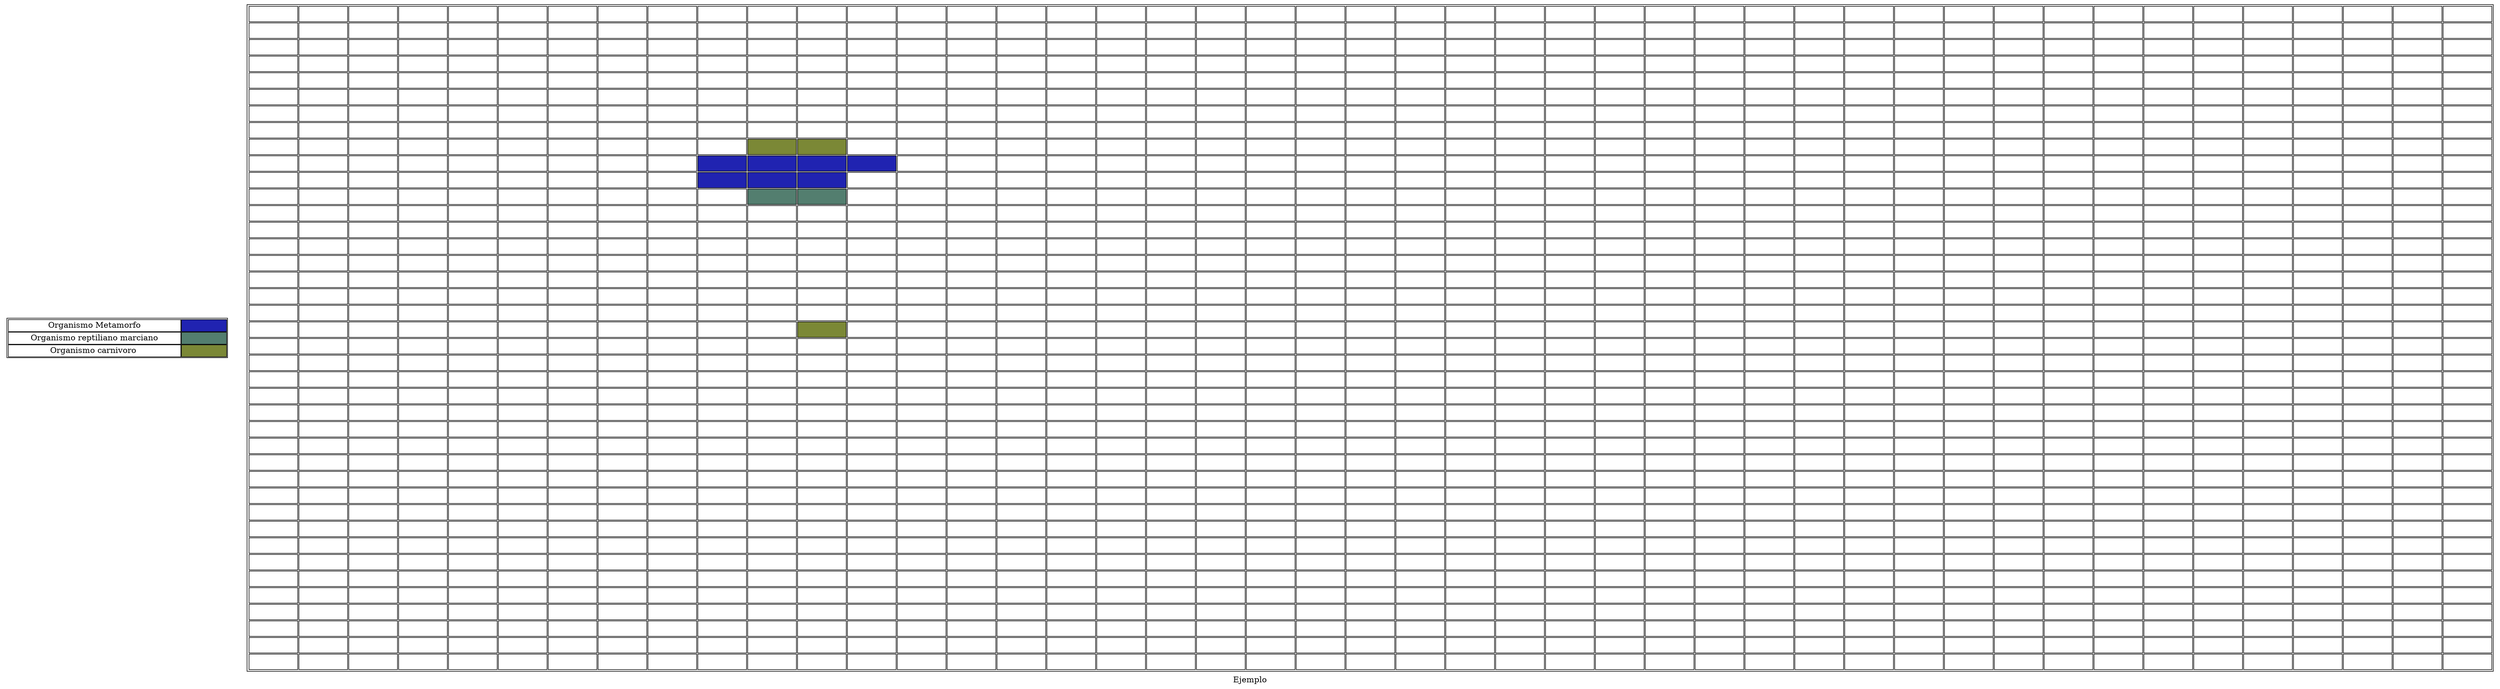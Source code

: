 
            digraph  grafi{
                label="Ejemplo";
                

                
        colores[shape=none label=<
        <TABLE border="1" cellspacing="1" cellpadding="2">
        
        <TR>
            
        <TD bgcolor="#FFFFFF">
        Organismo Metamorfo
        </TD>
        
        <TD bgcolor="#2023b1">
        
        </TD>
        
        </TR>
        
        <TR>
            
        <TD bgcolor="#FFFFFF">
        Organismo reptiliano marciano
        </TD>
        
        <TD bgcolor="#537e6f">
        
        </TD>
        
        </TR>
        
        <TR>
            
        <TD bgcolor="#FFFFFF">
        Organismo carnivoro 
        </TD>
        
        <TD bgcolor="#7b8836">
        
        </TD>
        
        </TR>
        
        </TABLE>
        >];
        
        n1[shape=none label=<
        <TABLE border="1" cellspacing="2" cellpadding="5">
        
        <TR>
            
        <TD bgcolor="#FFFFFF">
        
        </TD>
        
        <TD bgcolor="#FFFFFF">
        
        </TD>
        
        <TD bgcolor="#FFFFFF">
        
        </TD>
        
        <TD bgcolor="#FFFFFF">
        
        </TD>
        
        <TD bgcolor="#FFFFFF">
        
        </TD>
        
        <TD bgcolor="#FFFFFF">
        
        </TD>
        
        <TD bgcolor="#FFFFFF">
        
        </TD>
        
        <TD bgcolor="#FFFFFF">
        
        </TD>
        
        <TD bgcolor="#FFFFFF">
        
        </TD>
        
        <TD bgcolor="#FFFFFF">
        
        </TD>
        
        <TD bgcolor="#FFFFFF">
        
        </TD>
        
        <TD bgcolor="#FFFFFF">
        
        </TD>
        
        <TD bgcolor="#FFFFFF">
        
        </TD>
        
        <TD bgcolor="#FFFFFF">
        
        </TD>
        
        <TD bgcolor="#FFFFFF">
        
        </TD>
        
        <TD bgcolor="#FFFFFF">
        
        </TD>
        
        <TD bgcolor="#FFFFFF">
        
        </TD>
        
        <TD bgcolor="#FFFFFF">
        
        </TD>
        
        <TD bgcolor="#FFFFFF">
        
        </TD>
        
        <TD bgcolor="#FFFFFF">
        
        </TD>
        
        <TD bgcolor="#FFFFFF">
        
        </TD>
        
        <TD bgcolor="#FFFFFF">
        
        </TD>
        
        <TD bgcolor="#FFFFFF">
        
        </TD>
        
        <TD bgcolor="#FFFFFF">
        
        </TD>
        
        <TD bgcolor="#FFFFFF">
        
        </TD>
        
        <TD bgcolor="#FFFFFF">
        
        </TD>
        
        <TD bgcolor="#FFFFFF">
        
        </TD>
        
        <TD bgcolor="#FFFFFF">
        
        </TD>
        
        <TD bgcolor="#FFFFFF">
        
        </TD>
        
        <TD bgcolor="#FFFFFF">
        
        </TD>
        
        <TD bgcolor="#FFFFFF">
        
        </TD>
        
        <TD bgcolor="#FFFFFF">
        
        </TD>
        
        <TD bgcolor="#FFFFFF">
        
        </TD>
        
        <TD bgcolor="#FFFFFF">
        
        </TD>
        
        <TD bgcolor="#FFFFFF">
        
        </TD>
        
        <TD bgcolor="#FFFFFF">
        
        </TD>
        
        <TD bgcolor="#FFFFFF">
        
        </TD>
        
        <TD bgcolor="#FFFFFF">
        
        </TD>
        
        <TD bgcolor="#FFFFFF">
        
        </TD>
        
        <TD bgcolor="#FFFFFF">
        
        </TD>
        
        <TD bgcolor="#FFFFFF">
        
        </TD>
        
        <TD bgcolor="#FFFFFF">
        
        </TD>
        
        <TD bgcolor="#FFFFFF">
        
        </TD>
        
        <TD bgcolor="#FFFFFF">
        
        </TD>
        
        <TD bgcolor="#FFFFFF">
        
        </TD>
        
        </TR>
        
        <TR>
            
        <TD bgcolor="#FFFFFF">
        
        </TD>
        
        <TD bgcolor="#FFFFFF">
        
        </TD>
        
        <TD bgcolor="#FFFFFF">
        
        </TD>
        
        <TD bgcolor="#FFFFFF">
        
        </TD>
        
        <TD bgcolor="#FFFFFF">
        
        </TD>
        
        <TD bgcolor="#FFFFFF">
        
        </TD>
        
        <TD bgcolor="#FFFFFF">
        
        </TD>
        
        <TD bgcolor="#FFFFFF">
        
        </TD>
        
        <TD bgcolor="#FFFFFF">
        
        </TD>
        
        <TD bgcolor="#FFFFFF">
        
        </TD>
        
        <TD bgcolor="#FFFFFF">
        
        </TD>
        
        <TD bgcolor="#FFFFFF">
        
        </TD>
        
        <TD bgcolor="#FFFFFF">
        
        </TD>
        
        <TD bgcolor="#FFFFFF">
        
        </TD>
        
        <TD bgcolor="#FFFFFF">
        
        </TD>
        
        <TD bgcolor="#FFFFFF">
        
        </TD>
        
        <TD bgcolor="#FFFFFF">
        
        </TD>
        
        <TD bgcolor="#FFFFFF">
        
        </TD>
        
        <TD bgcolor="#FFFFFF">
        
        </TD>
        
        <TD bgcolor="#FFFFFF">
        
        </TD>
        
        <TD bgcolor="#FFFFFF">
        
        </TD>
        
        <TD bgcolor="#FFFFFF">
        
        </TD>
        
        <TD bgcolor="#FFFFFF">
        
        </TD>
        
        <TD bgcolor="#FFFFFF">
        
        </TD>
        
        <TD bgcolor="#FFFFFF">
        
        </TD>
        
        <TD bgcolor="#FFFFFF">
        
        </TD>
        
        <TD bgcolor="#FFFFFF">
        
        </TD>
        
        <TD bgcolor="#FFFFFF">
        
        </TD>
        
        <TD bgcolor="#FFFFFF">
        
        </TD>
        
        <TD bgcolor="#FFFFFF">
        
        </TD>
        
        <TD bgcolor="#FFFFFF">
        
        </TD>
        
        <TD bgcolor="#FFFFFF">
        
        </TD>
        
        <TD bgcolor="#FFFFFF">
        
        </TD>
        
        <TD bgcolor="#FFFFFF">
        
        </TD>
        
        <TD bgcolor="#FFFFFF">
        
        </TD>
        
        <TD bgcolor="#FFFFFF">
        
        </TD>
        
        <TD bgcolor="#FFFFFF">
        
        </TD>
        
        <TD bgcolor="#FFFFFF">
        
        </TD>
        
        <TD bgcolor="#FFFFFF">
        
        </TD>
        
        <TD bgcolor="#FFFFFF">
        
        </TD>
        
        <TD bgcolor="#FFFFFF">
        
        </TD>
        
        <TD bgcolor="#FFFFFF">
        
        </TD>
        
        <TD bgcolor="#FFFFFF">
        
        </TD>
        
        <TD bgcolor="#FFFFFF">
        
        </TD>
        
        <TD bgcolor="#FFFFFF">
        
        </TD>
        
        </TR>
        
        <TR>
            
        <TD bgcolor="#FFFFFF">
        
        </TD>
        
        <TD bgcolor="#FFFFFF">
        
        </TD>
        
        <TD bgcolor="#FFFFFF">
        
        </TD>
        
        <TD bgcolor="#FFFFFF">
        
        </TD>
        
        <TD bgcolor="#FFFFFF">
        
        </TD>
        
        <TD bgcolor="#FFFFFF">
        
        </TD>
        
        <TD bgcolor="#FFFFFF">
        
        </TD>
        
        <TD bgcolor="#FFFFFF">
        
        </TD>
        
        <TD bgcolor="#FFFFFF">
        
        </TD>
        
        <TD bgcolor="#FFFFFF">
        
        </TD>
        
        <TD bgcolor="#FFFFFF">
        
        </TD>
        
        <TD bgcolor="#FFFFFF">
        
        </TD>
        
        <TD bgcolor="#FFFFFF">
        
        </TD>
        
        <TD bgcolor="#FFFFFF">
        
        </TD>
        
        <TD bgcolor="#FFFFFF">
        
        </TD>
        
        <TD bgcolor="#FFFFFF">
        
        </TD>
        
        <TD bgcolor="#FFFFFF">
        
        </TD>
        
        <TD bgcolor="#FFFFFF">
        
        </TD>
        
        <TD bgcolor="#FFFFFF">
        
        </TD>
        
        <TD bgcolor="#FFFFFF">
        
        </TD>
        
        <TD bgcolor="#FFFFFF">
        
        </TD>
        
        <TD bgcolor="#FFFFFF">
        
        </TD>
        
        <TD bgcolor="#FFFFFF">
        
        </TD>
        
        <TD bgcolor="#FFFFFF">
        
        </TD>
        
        <TD bgcolor="#FFFFFF">
        
        </TD>
        
        <TD bgcolor="#FFFFFF">
        
        </TD>
        
        <TD bgcolor="#FFFFFF">
        
        </TD>
        
        <TD bgcolor="#FFFFFF">
        
        </TD>
        
        <TD bgcolor="#FFFFFF">
        
        </TD>
        
        <TD bgcolor="#FFFFFF">
        
        </TD>
        
        <TD bgcolor="#FFFFFF">
        
        </TD>
        
        <TD bgcolor="#FFFFFF">
        
        </TD>
        
        <TD bgcolor="#FFFFFF">
        
        </TD>
        
        <TD bgcolor="#FFFFFF">
        
        </TD>
        
        <TD bgcolor="#FFFFFF">
        
        </TD>
        
        <TD bgcolor="#FFFFFF">
        
        </TD>
        
        <TD bgcolor="#FFFFFF">
        
        </TD>
        
        <TD bgcolor="#FFFFFF">
        
        </TD>
        
        <TD bgcolor="#FFFFFF">
        
        </TD>
        
        <TD bgcolor="#FFFFFF">
        
        </TD>
        
        <TD bgcolor="#FFFFFF">
        
        </TD>
        
        <TD bgcolor="#FFFFFF">
        
        </TD>
        
        <TD bgcolor="#FFFFFF">
        
        </TD>
        
        <TD bgcolor="#FFFFFF">
        
        </TD>
        
        <TD bgcolor="#FFFFFF">
        
        </TD>
        
        </TR>
        
        <TR>
            
        <TD bgcolor="#FFFFFF">
        
        </TD>
        
        <TD bgcolor="#FFFFFF">
        
        </TD>
        
        <TD bgcolor="#FFFFFF">
        
        </TD>
        
        <TD bgcolor="#FFFFFF">
        
        </TD>
        
        <TD bgcolor="#FFFFFF">
        
        </TD>
        
        <TD bgcolor="#FFFFFF">
        
        </TD>
        
        <TD bgcolor="#FFFFFF">
        
        </TD>
        
        <TD bgcolor="#FFFFFF">
        
        </TD>
        
        <TD bgcolor="#FFFFFF">
        
        </TD>
        
        <TD bgcolor="#FFFFFF">
        
        </TD>
        
        <TD bgcolor="#FFFFFF">
        
        </TD>
        
        <TD bgcolor="#FFFFFF">
        
        </TD>
        
        <TD bgcolor="#FFFFFF">
        
        </TD>
        
        <TD bgcolor="#FFFFFF">
        
        </TD>
        
        <TD bgcolor="#FFFFFF">
        
        </TD>
        
        <TD bgcolor="#FFFFFF">
        
        </TD>
        
        <TD bgcolor="#FFFFFF">
        
        </TD>
        
        <TD bgcolor="#FFFFFF">
        
        </TD>
        
        <TD bgcolor="#FFFFFF">
        
        </TD>
        
        <TD bgcolor="#FFFFFF">
        
        </TD>
        
        <TD bgcolor="#FFFFFF">
        
        </TD>
        
        <TD bgcolor="#FFFFFF">
        
        </TD>
        
        <TD bgcolor="#FFFFFF">
        
        </TD>
        
        <TD bgcolor="#FFFFFF">
        
        </TD>
        
        <TD bgcolor="#FFFFFF">
        
        </TD>
        
        <TD bgcolor="#FFFFFF">
        
        </TD>
        
        <TD bgcolor="#FFFFFF">
        
        </TD>
        
        <TD bgcolor="#FFFFFF">
        
        </TD>
        
        <TD bgcolor="#FFFFFF">
        
        </TD>
        
        <TD bgcolor="#FFFFFF">
        
        </TD>
        
        <TD bgcolor="#FFFFFF">
        
        </TD>
        
        <TD bgcolor="#FFFFFF">
        
        </TD>
        
        <TD bgcolor="#FFFFFF">
        
        </TD>
        
        <TD bgcolor="#FFFFFF">
        
        </TD>
        
        <TD bgcolor="#FFFFFF">
        
        </TD>
        
        <TD bgcolor="#FFFFFF">
        
        </TD>
        
        <TD bgcolor="#FFFFFF">
        
        </TD>
        
        <TD bgcolor="#FFFFFF">
        
        </TD>
        
        <TD bgcolor="#FFFFFF">
        
        </TD>
        
        <TD bgcolor="#FFFFFF">
        
        </TD>
        
        <TD bgcolor="#FFFFFF">
        
        </TD>
        
        <TD bgcolor="#FFFFFF">
        
        </TD>
        
        <TD bgcolor="#FFFFFF">
        
        </TD>
        
        <TD bgcolor="#FFFFFF">
        
        </TD>
        
        <TD bgcolor="#FFFFFF">
        
        </TD>
        
        </TR>
        
        <TR>
            
        <TD bgcolor="#FFFFFF">
        
        </TD>
        
        <TD bgcolor="#FFFFFF">
        
        </TD>
        
        <TD bgcolor="#FFFFFF">
        
        </TD>
        
        <TD bgcolor="#FFFFFF">
        
        </TD>
        
        <TD bgcolor="#FFFFFF">
        
        </TD>
        
        <TD bgcolor="#FFFFFF">
        
        </TD>
        
        <TD bgcolor="#FFFFFF">
        
        </TD>
        
        <TD bgcolor="#FFFFFF">
        
        </TD>
        
        <TD bgcolor="#FFFFFF">
        
        </TD>
        
        <TD bgcolor="#FFFFFF">
        
        </TD>
        
        <TD bgcolor="#FFFFFF">
        
        </TD>
        
        <TD bgcolor="#FFFFFF">
        
        </TD>
        
        <TD bgcolor="#FFFFFF">
        
        </TD>
        
        <TD bgcolor="#FFFFFF">
        
        </TD>
        
        <TD bgcolor="#FFFFFF">
        
        </TD>
        
        <TD bgcolor="#FFFFFF">
        
        </TD>
        
        <TD bgcolor="#FFFFFF">
        
        </TD>
        
        <TD bgcolor="#FFFFFF">
        
        </TD>
        
        <TD bgcolor="#FFFFFF">
        
        </TD>
        
        <TD bgcolor="#FFFFFF">
        
        </TD>
        
        <TD bgcolor="#FFFFFF">
        
        </TD>
        
        <TD bgcolor="#FFFFFF">
        
        </TD>
        
        <TD bgcolor="#FFFFFF">
        
        </TD>
        
        <TD bgcolor="#FFFFFF">
        
        </TD>
        
        <TD bgcolor="#FFFFFF">
        
        </TD>
        
        <TD bgcolor="#FFFFFF">
        
        </TD>
        
        <TD bgcolor="#FFFFFF">
        
        </TD>
        
        <TD bgcolor="#FFFFFF">
        
        </TD>
        
        <TD bgcolor="#FFFFFF">
        
        </TD>
        
        <TD bgcolor="#FFFFFF">
        
        </TD>
        
        <TD bgcolor="#FFFFFF">
        
        </TD>
        
        <TD bgcolor="#FFFFFF">
        
        </TD>
        
        <TD bgcolor="#FFFFFF">
        
        </TD>
        
        <TD bgcolor="#FFFFFF">
        
        </TD>
        
        <TD bgcolor="#FFFFFF">
        
        </TD>
        
        <TD bgcolor="#FFFFFF">
        
        </TD>
        
        <TD bgcolor="#FFFFFF">
        
        </TD>
        
        <TD bgcolor="#FFFFFF">
        
        </TD>
        
        <TD bgcolor="#FFFFFF">
        
        </TD>
        
        <TD bgcolor="#FFFFFF">
        
        </TD>
        
        <TD bgcolor="#FFFFFF">
        
        </TD>
        
        <TD bgcolor="#FFFFFF">
        
        </TD>
        
        <TD bgcolor="#FFFFFF">
        
        </TD>
        
        <TD bgcolor="#FFFFFF">
        
        </TD>
        
        <TD bgcolor="#FFFFFF">
        
        </TD>
        
        </TR>
        
        <TR>
            
        <TD bgcolor="#FFFFFF">
        
        </TD>
        
        <TD bgcolor="#FFFFFF">
        
        </TD>
        
        <TD bgcolor="#FFFFFF">
        
        </TD>
        
        <TD bgcolor="#FFFFFF">
        
        </TD>
        
        <TD bgcolor="#FFFFFF">
        
        </TD>
        
        <TD bgcolor="#FFFFFF">
        
        </TD>
        
        <TD bgcolor="#FFFFFF">
        
        </TD>
        
        <TD bgcolor="#FFFFFF">
        
        </TD>
        
        <TD bgcolor="#FFFFFF">
        
        </TD>
        
        <TD bgcolor="#FFFFFF">
        
        </TD>
        
        <TD bgcolor="#FFFFFF">
        
        </TD>
        
        <TD bgcolor="#FFFFFF">
        
        </TD>
        
        <TD bgcolor="#FFFFFF">
        
        </TD>
        
        <TD bgcolor="#FFFFFF">
        
        </TD>
        
        <TD bgcolor="#FFFFFF">
        
        </TD>
        
        <TD bgcolor="#FFFFFF">
        
        </TD>
        
        <TD bgcolor="#FFFFFF">
        
        </TD>
        
        <TD bgcolor="#FFFFFF">
        
        </TD>
        
        <TD bgcolor="#FFFFFF">
        
        </TD>
        
        <TD bgcolor="#FFFFFF">
        
        </TD>
        
        <TD bgcolor="#FFFFFF">
        
        </TD>
        
        <TD bgcolor="#FFFFFF">
        
        </TD>
        
        <TD bgcolor="#FFFFFF">
        
        </TD>
        
        <TD bgcolor="#FFFFFF">
        
        </TD>
        
        <TD bgcolor="#FFFFFF">
        
        </TD>
        
        <TD bgcolor="#FFFFFF">
        
        </TD>
        
        <TD bgcolor="#FFFFFF">
        
        </TD>
        
        <TD bgcolor="#FFFFFF">
        
        </TD>
        
        <TD bgcolor="#FFFFFF">
        
        </TD>
        
        <TD bgcolor="#FFFFFF">
        
        </TD>
        
        <TD bgcolor="#FFFFFF">
        
        </TD>
        
        <TD bgcolor="#FFFFFF">
        
        </TD>
        
        <TD bgcolor="#FFFFFF">
        
        </TD>
        
        <TD bgcolor="#FFFFFF">
        
        </TD>
        
        <TD bgcolor="#FFFFFF">
        
        </TD>
        
        <TD bgcolor="#FFFFFF">
        
        </TD>
        
        <TD bgcolor="#FFFFFF">
        
        </TD>
        
        <TD bgcolor="#FFFFFF">
        
        </TD>
        
        <TD bgcolor="#FFFFFF">
        
        </TD>
        
        <TD bgcolor="#FFFFFF">
        
        </TD>
        
        <TD bgcolor="#FFFFFF">
        
        </TD>
        
        <TD bgcolor="#FFFFFF">
        
        </TD>
        
        <TD bgcolor="#FFFFFF">
        
        </TD>
        
        <TD bgcolor="#FFFFFF">
        
        </TD>
        
        <TD bgcolor="#FFFFFF">
        
        </TD>
        
        </TR>
        
        <TR>
            
        <TD bgcolor="#FFFFFF">
        
        </TD>
        
        <TD bgcolor="#FFFFFF">
        
        </TD>
        
        <TD bgcolor="#FFFFFF">
        
        </TD>
        
        <TD bgcolor="#FFFFFF">
        
        </TD>
        
        <TD bgcolor="#FFFFFF">
        
        </TD>
        
        <TD bgcolor="#FFFFFF">
        
        </TD>
        
        <TD bgcolor="#FFFFFF">
        
        </TD>
        
        <TD bgcolor="#FFFFFF">
        
        </TD>
        
        <TD bgcolor="#FFFFFF">
        
        </TD>
        
        <TD bgcolor="#FFFFFF">
        
        </TD>
        
        <TD bgcolor="#FFFFFF">
        
        </TD>
        
        <TD bgcolor="#FFFFFF">
        
        </TD>
        
        <TD bgcolor="#FFFFFF">
        
        </TD>
        
        <TD bgcolor="#FFFFFF">
        
        </TD>
        
        <TD bgcolor="#FFFFFF">
        
        </TD>
        
        <TD bgcolor="#FFFFFF">
        
        </TD>
        
        <TD bgcolor="#FFFFFF">
        
        </TD>
        
        <TD bgcolor="#FFFFFF">
        
        </TD>
        
        <TD bgcolor="#FFFFFF">
        
        </TD>
        
        <TD bgcolor="#FFFFFF">
        
        </TD>
        
        <TD bgcolor="#FFFFFF">
        
        </TD>
        
        <TD bgcolor="#FFFFFF">
        
        </TD>
        
        <TD bgcolor="#FFFFFF">
        
        </TD>
        
        <TD bgcolor="#FFFFFF">
        
        </TD>
        
        <TD bgcolor="#FFFFFF">
        
        </TD>
        
        <TD bgcolor="#FFFFFF">
        
        </TD>
        
        <TD bgcolor="#FFFFFF">
        
        </TD>
        
        <TD bgcolor="#FFFFFF">
        
        </TD>
        
        <TD bgcolor="#FFFFFF">
        
        </TD>
        
        <TD bgcolor="#FFFFFF">
        
        </TD>
        
        <TD bgcolor="#FFFFFF">
        
        </TD>
        
        <TD bgcolor="#FFFFFF">
        
        </TD>
        
        <TD bgcolor="#FFFFFF">
        
        </TD>
        
        <TD bgcolor="#FFFFFF">
        
        </TD>
        
        <TD bgcolor="#FFFFFF">
        
        </TD>
        
        <TD bgcolor="#FFFFFF">
        
        </TD>
        
        <TD bgcolor="#FFFFFF">
        
        </TD>
        
        <TD bgcolor="#FFFFFF">
        
        </TD>
        
        <TD bgcolor="#FFFFFF">
        
        </TD>
        
        <TD bgcolor="#FFFFFF">
        
        </TD>
        
        <TD bgcolor="#FFFFFF">
        
        </TD>
        
        <TD bgcolor="#FFFFFF">
        
        </TD>
        
        <TD bgcolor="#FFFFFF">
        
        </TD>
        
        <TD bgcolor="#FFFFFF">
        
        </TD>
        
        <TD bgcolor="#FFFFFF">
        
        </TD>
        
        </TR>
        
        <TR>
            
        <TD bgcolor="#FFFFFF">
        
        </TD>
        
        <TD bgcolor="#FFFFFF">
        
        </TD>
        
        <TD bgcolor="#FFFFFF">
        
        </TD>
        
        <TD bgcolor="#FFFFFF">
        
        </TD>
        
        <TD bgcolor="#FFFFFF">
        
        </TD>
        
        <TD bgcolor="#FFFFFF">
        
        </TD>
        
        <TD bgcolor="#FFFFFF">
        
        </TD>
        
        <TD bgcolor="#FFFFFF">
        
        </TD>
        
        <TD bgcolor="#FFFFFF">
        
        </TD>
        
        <TD bgcolor="#FFFFFF">
        
        </TD>
        
        <TD bgcolor="#FFFFFF">
        
        </TD>
        
        <TD bgcolor="#FFFFFF">
        
        </TD>
        
        <TD bgcolor="#FFFFFF">
        
        </TD>
        
        <TD bgcolor="#FFFFFF">
        
        </TD>
        
        <TD bgcolor="#FFFFFF">
        
        </TD>
        
        <TD bgcolor="#FFFFFF">
        
        </TD>
        
        <TD bgcolor="#FFFFFF">
        
        </TD>
        
        <TD bgcolor="#FFFFFF">
        
        </TD>
        
        <TD bgcolor="#FFFFFF">
        
        </TD>
        
        <TD bgcolor="#FFFFFF">
        
        </TD>
        
        <TD bgcolor="#FFFFFF">
        
        </TD>
        
        <TD bgcolor="#FFFFFF">
        
        </TD>
        
        <TD bgcolor="#FFFFFF">
        
        </TD>
        
        <TD bgcolor="#FFFFFF">
        
        </TD>
        
        <TD bgcolor="#FFFFFF">
        
        </TD>
        
        <TD bgcolor="#FFFFFF">
        
        </TD>
        
        <TD bgcolor="#FFFFFF">
        
        </TD>
        
        <TD bgcolor="#FFFFFF">
        
        </TD>
        
        <TD bgcolor="#FFFFFF">
        
        </TD>
        
        <TD bgcolor="#FFFFFF">
        
        </TD>
        
        <TD bgcolor="#FFFFFF">
        
        </TD>
        
        <TD bgcolor="#FFFFFF">
        
        </TD>
        
        <TD bgcolor="#FFFFFF">
        
        </TD>
        
        <TD bgcolor="#FFFFFF">
        
        </TD>
        
        <TD bgcolor="#FFFFFF">
        
        </TD>
        
        <TD bgcolor="#FFFFFF">
        
        </TD>
        
        <TD bgcolor="#FFFFFF">
        
        </TD>
        
        <TD bgcolor="#FFFFFF">
        
        </TD>
        
        <TD bgcolor="#FFFFFF">
        
        </TD>
        
        <TD bgcolor="#FFFFFF">
        
        </TD>
        
        <TD bgcolor="#FFFFFF">
        
        </TD>
        
        <TD bgcolor="#FFFFFF">
        
        </TD>
        
        <TD bgcolor="#FFFFFF">
        
        </TD>
        
        <TD bgcolor="#FFFFFF">
        
        </TD>
        
        <TD bgcolor="#FFFFFF">
        
        </TD>
        
        </TR>
        
        <TR>
            
        <TD bgcolor="#FFFFFF">
        
        </TD>
        
        <TD bgcolor="#FFFFFF">
        
        </TD>
        
        <TD bgcolor="#FFFFFF">
        
        </TD>
        
        <TD bgcolor="#FFFFFF">
        
        </TD>
        
        <TD bgcolor="#FFFFFF">
        
        </TD>
        
        <TD bgcolor="#FFFFFF">
        
        </TD>
        
        <TD bgcolor="#FFFFFF">
        
        </TD>
        
        <TD bgcolor="#FFFFFF">
        
        </TD>
        
        <TD bgcolor="#FFFFFF">
        
        </TD>
        
        <TD bgcolor="#FFFFFF">
        
        </TD>
        
        <TD bgcolor="#7b8836">
        
        </TD>
        
        <TD bgcolor="#7b8836">
        
        </TD>
        
        <TD bgcolor="#FFFFFF">
        
        </TD>
        
        <TD bgcolor="#FFFFFF">
        
        </TD>
        
        <TD bgcolor="#FFFFFF">
        
        </TD>
        
        <TD bgcolor="#FFFFFF">
        
        </TD>
        
        <TD bgcolor="#FFFFFF">
        
        </TD>
        
        <TD bgcolor="#FFFFFF">
        
        </TD>
        
        <TD bgcolor="#FFFFFF">
        
        </TD>
        
        <TD bgcolor="#FFFFFF">
        
        </TD>
        
        <TD bgcolor="#FFFFFF">
        
        </TD>
        
        <TD bgcolor="#FFFFFF">
        
        </TD>
        
        <TD bgcolor="#FFFFFF">
        
        </TD>
        
        <TD bgcolor="#FFFFFF">
        
        </TD>
        
        <TD bgcolor="#FFFFFF">
        
        </TD>
        
        <TD bgcolor="#FFFFFF">
        
        </TD>
        
        <TD bgcolor="#FFFFFF">
        
        </TD>
        
        <TD bgcolor="#FFFFFF">
        
        </TD>
        
        <TD bgcolor="#FFFFFF">
        
        </TD>
        
        <TD bgcolor="#FFFFFF">
        
        </TD>
        
        <TD bgcolor="#FFFFFF">
        
        </TD>
        
        <TD bgcolor="#FFFFFF">
        
        </TD>
        
        <TD bgcolor="#FFFFFF">
        
        </TD>
        
        <TD bgcolor="#FFFFFF">
        
        </TD>
        
        <TD bgcolor="#FFFFFF">
        
        </TD>
        
        <TD bgcolor="#FFFFFF">
        
        </TD>
        
        <TD bgcolor="#FFFFFF">
        
        </TD>
        
        <TD bgcolor="#FFFFFF">
        
        </TD>
        
        <TD bgcolor="#FFFFFF">
        
        </TD>
        
        <TD bgcolor="#FFFFFF">
        
        </TD>
        
        <TD bgcolor="#FFFFFF">
        
        </TD>
        
        <TD bgcolor="#FFFFFF">
        
        </TD>
        
        <TD bgcolor="#FFFFFF">
        
        </TD>
        
        <TD bgcolor="#FFFFFF">
        
        </TD>
        
        <TD bgcolor="#FFFFFF">
        
        </TD>
        
        </TR>
        
        <TR>
            
        <TD bgcolor="#FFFFFF">
        
        </TD>
        
        <TD bgcolor="#FFFFFF">
        
        </TD>
        
        <TD bgcolor="#FFFFFF">
        
        </TD>
        
        <TD bgcolor="#FFFFFF">
        
        </TD>
        
        <TD bgcolor="#FFFFFF">
        
        </TD>
        
        <TD bgcolor="#FFFFFF">
        
        </TD>
        
        <TD bgcolor="#FFFFFF">
        
        </TD>
        
        <TD bgcolor="#FFFFFF">
        
        </TD>
        
        <TD bgcolor="#FFFFFF">
        
        </TD>
        
        <TD bgcolor="#2023b1">
        
        </TD>
        
        <TD bgcolor="#2023b1">
        
        </TD>
        
        <TD bgcolor="#2023b1">
        
        </TD>
        
        <TD bgcolor="#2023b1">
        
        </TD>
        
        <TD bgcolor="#FFFFFF">
        
        </TD>
        
        <TD bgcolor="#FFFFFF">
        
        </TD>
        
        <TD bgcolor="#FFFFFF">
        
        </TD>
        
        <TD bgcolor="#FFFFFF">
        
        </TD>
        
        <TD bgcolor="#FFFFFF">
        
        </TD>
        
        <TD bgcolor="#FFFFFF">
        
        </TD>
        
        <TD bgcolor="#FFFFFF">
        
        </TD>
        
        <TD bgcolor="#FFFFFF">
        
        </TD>
        
        <TD bgcolor="#FFFFFF">
        
        </TD>
        
        <TD bgcolor="#FFFFFF">
        
        </TD>
        
        <TD bgcolor="#FFFFFF">
        
        </TD>
        
        <TD bgcolor="#FFFFFF">
        
        </TD>
        
        <TD bgcolor="#FFFFFF">
        
        </TD>
        
        <TD bgcolor="#FFFFFF">
        
        </TD>
        
        <TD bgcolor="#FFFFFF">
        
        </TD>
        
        <TD bgcolor="#FFFFFF">
        
        </TD>
        
        <TD bgcolor="#FFFFFF">
        
        </TD>
        
        <TD bgcolor="#FFFFFF">
        
        </TD>
        
        <TD bgcolor="#FFFFFF">
        
        </TD>
        
        <TD bgcolor="#FFFFFF">
        
        </TD>
        
        <TD bgcolor="#FFFFFF">
        
        </TD>
        
        <TD bgcolor="#FFFFFF">
        
        </TD>
        
        <TD bgcolor="#FFFFFF">
        
        </TD>
        
        <TD bgcolor="#FFFFFF">
        
        </TD>
        
        <TD bgcolor="#FFFFFF">
        
        </TD>
        
        <TD bgcolor="#FFFFFF">
        
        </TD>
        
        <TD bgcolor="#FFFFFF">
        
        </TD>
        
        <TD bgcolor="#FFFFFF">
        
        </TD>
        
        <TD bgcolor="#FFFFFF">
        
        </TD>
        
        <TD bgcolor="#FFFFFF">
        
        </TD>
        
        <TD bgcolor="#FFFFFF">
        
        </TD>
        
        <TD bgcolor="#FFFFFF">
        
        </TD>
        
        </TR>
        
        <TR>
            
        <TD bgcolor="#FFFFFF">
        
        </TD>
        
        <TD bgcolor="#FFFFFF">
        
        </TD>
        
        <TD bgcolor="#FFFFFF">
        
        </TD>
        
        <TD bgcolor="#FFFFFF">
        
        </TD>
        
        <TD bgcolor="#FFFFFF">
        
        </TD>
        
        <TD bgcolor="#FFFFFF">
        
        </TD>
        
        <TD bgcolor="#FFFFFF">
        
        </TD>
        
        <TD bgcolor="#FFFFFF">
        
        </TD>
        
        <TD bgcolor="#FFFFFF">
        
        </TD>
        
        <TD bgcolor="#2023b1">
        
        </TD>
        
        <TD bgcolor="#2023b1">
        
        </TD>
        
        <TD bgcolor="#2023b1">
        
        </TD>
        
        <TD bgcolor="#FFFFFF">
        
        </TD>
        
        <TD bgcolor="#FFFFFF">
        
        </TD>
        
        <TD bgcolor="#FFFFFF">
        
        </TD>
        
        <TD bgcolor="#FFFFFF">
        
        </TD>
        
        <TD bgcolor="#FFFFFF">
        
        </TD>
        
        <TD bgcolor="#FFFFFF">
        
        </TD>
        
        <TD bgcolor="#FFFFFF">
        
        </TD>
        
        <TD bgcolor="#FFFFFF">
        
        </TD>
        
        <TD bgcolor="#FFFFFF">
        
        </TD>
        
        <TD bgcolor="#FFFFFF">
        
        </TD>
        
        <TD bgcolor="#FFFFFF">
        
        </TD>
        
        <TD bgcolor="#FFFFFF">
        
        </TD>
        
        <TD bgcolor="#FFFFFF">
        
        </TD>
        
        <TD bgcolor="#FFFFFF">
        
        </TD>
        
        <TD bgcolor="#FFFFFF">
        
        </TD>
        
        <TD bgcolor="#FFFFFF">
        
        </TD>
        
        <TD bgcolor="#FFFFFF">
        
        </TD>
        
        <TD bgcolor="#FFFFFF">
        
        </TD>
        
        <TD bgcolor="#FFFFFF">
        
        </TD>
        
        <TD bgcolor="#FFFFFF">
        
        </TD>
        
        <TD bgcolor="#FFFFFF">
        
        </TD>
        
        <TD bgcolor="#FFFFFF">
        
        </TD>
        
        <TD bgcolor="#FFFFFF">
        
        </TD>
        
        <TD bgcolor="#FFFFFF">
        
        </TD>
        
        <TD bgcolor="#FFFFFF">
        
        </TD>
        
        <TD bgcolor="#FFFFFF">
        
        </TD>
        
        <TD bgcolor="#FFFFFF">
        
        </TD>
        
        <TD bgcolor="#FFFFFF">
        
        </TD>
        
        <TD bgcolor="#FFFFFF">
        
        </TD>
        
        <TD bgcolor="#FFFFFF">
        
        </TD>
        
        <TD bgcolor="#FFFFFF">
        
        </TD>
        
        <TD bgcolor="#FFFFFF">
        
        </TD>
        
        <TD bgcolor="#FFFFFF">
        
        </TD>
        
        </TR>
        
        <TR>
            
        <TD bgcolor="#FFFFFF">
        
        </TD>
        
        <TD bgcolor="#FFFFFF">
        
        </TD>
        
        <TD bgcolor="#FFFFFF">
        
        </TD>
        
        <TD bgcolor="#FFFFFF">
        
        </TD>
        
        <TD bgcolor="#FFFFFF">
        
        </TD>
        
        <TD bgcolor="#FFFFFF">
        
        </TD>
        
        <TD bgcolor="#FFFFFF">
        
        </TD>
        
        <TD bgcolor="#FFFFFF">
        
        </TD>
        
        <TD bgcolor="#FFFFFF">
        
        </TD>
        
        <TD bgcolor="#FFFFFF">
        
        </TD>
        
        <TD bgcolor="#537e6f">
        
        </TD>
        
        <TD bgcolor="#537e6f">
        
        </TD>
        
        <TD bgcolor="#FFFFFF">
        
        </TD>
        
        <TD bgcolor="#FFFFFF">
        
        </TD>
        
        <TD bgcolor="#FFFFFF">
        
        </TD>
        
        <TD bgcolor="#FFFFFF">
        
        </TD>
        
        <TD bgcolor="#FFFFFF">
        
        </TD>
        
        <TD bgcolor="#FFFFFF">
        
        </TD>
        
        <TD bgcolor="#FFFFFF">
        
        </TD>
        
        <TD bgcolor="#FFFFFF">
        
        </TD>
        
        <TD bgcolor="#FFFFFF">
        
        </TD>
        
        <TD bgcolor="#FFFFFF">
        
        </TD>
        
        <TD bgcolor="#FFFFFF">
        
        </TD>
        
        <TD bgcolor="#FFFFFF">
        
        </TD>
        
        <TD bgcolor="#FFFFFF">
        
        </TD>
        
        <TD bgcolor="#FFFFFF">
        
        </TD>
        
        <TD bgcolor="#FFFFFF">
        
        </TD>
        
        <TD bgcolor="#FFFFFF">
        
        </TD>
        
        <TD bgcolor="#FFFFFF">
        
        </TD>
        
        <TD bgcolor="#FFFFFF">
        
        </TD>
        
        <TD bgcolor="#FFFFFF">
        
        </TD>
        
        <TD bgcolor="#FFFFFF">
        
        </TD>
        
        <TD bgcolor="#FFFFFF">
        
        </TD>
        
        <TD bgcolor="#FFFFFF">
        
        </TD>
        
        <TD bgcolor="#FFFFFF">
        
        </TD>
        
        <TD bgcolor="#FFFFFF">
        
        </TD>
        
        <TD bgcolor="#FFFFFF">
        
        </TD>
        
        <TD bgcolor="#FFFFFF">
        
        </TD>
        
        <TD bgcolor="#FFFFFF">
        
        </TD>
        
        <TD bgcolor="#FFFFFF">
        
        </TD>
        
        <TD bgcolor="#FFFFFF">
        
        </TD>
        
        <TD bgcolor="#FFFFFF">
        
        </TD>
        
        <TD bgcolor="#FFFFFF">
        
        </TD>
        
        <TD bgcolor="#FFFFFF">
        
        </TD>
        
        <TD bgcolor="#FFFFFF">
        
        </TD>
        
        </TR>
        
        <TR>
            
        <TD bgcolor="#FFFFFF">
        
        </TD>
        
        <TD bgcolor="#FFFFFF">
        
        </TD>
        
        <TD bgcolor="#FFFFFF">
        
        </TD>
        
        <TD bgcolor="#FFFFFF">
        
        </TD>
        
        <TD bgcolor="#FFFFFF">
        
        </TD>
        
        <TD bgcolor="#FFFFFF">
        
        </TD>
        
        <TD bgcolor="#FFFFFF">
        
        </TD>
        
        <TD bgcolor="#FFFFFF">
        
        </TD>
        
        <TD bgcolor="#FFFFFF">
        
        </TD>
        
        <TD bgcolor="#FFFFFF">
        
        </TD>
        
        <TD bgcolor="#FFFFFF">
        
        </TD>
        
        <TD bgcolor="#FFFFFF">
        
        </TD>
        
        <TD bgcolor="#FFFFFF">
        
        </TD>
        
        <TD bgcolor="#FFFFFF">
        
        </TD>
        
        <TD bgcolor="#FFFFFF">
        
        </TD>
        
        <TD bgcolor="#FFFFFF">
        
        </TD>
        
        <TD bgcolor="#FFFFFF">
        
        </TD>
        
        <TD bgcolor="#FFFFFF">
        
        </TD>
        
        <TD bgcolor="#FFFFFF">
        
        </TD>
        
        <TD bgcolor="#FFFFFF">
        
        </TD>
        
        <TD bgcolor="#FFFFFF">
        
        </TD>
        
        <TD bgcolor="#FFFFFF">
        
        </TD>
        
        <TD bgcolor="#FFFFFF">
        
        </TD>
        
        <TD bgcolor="#FFFFFF">
        
        </TD>
        
        <TD bgcolor="#FFFFFF">
        
        </TD>
        
        <TD bgcolor="#FFFFFF">
        
        </TD>
        
        <TD bgcolor="#FFFFFF">
        
        </TD>
        
        <TD bgcolor="#FFFFFF">
        
        </TD>
        
        <TD bgcolor="#FFFFFF">
        
        </TD>
        
        <TD bgcolor="#FFFFFF">
        
        </TD>
        
        <TD bgcolor="#FFFFFF">
        
        </TD>
        
        <TD bgcolor="#FFFFFF">
        
        </TD>
        
        <TD bgcolor="#FFFFFF">
        
        </TD>
        
        <TD bgcolor="#FFFFFF">
        
        </TD>
        
        <TD bgcolor="#FFFFFF">
        
        </TD>
        
        <TD bgcolor="#FFFFFF">
        
        </TD>
        
        <TD bgcolor="#FFFFFF">
        
        </TD>
        
        <TD bgcolor="#FFFFFF">
        
        </TD>
        
        <TD bgcolor="#FFFFFF">
        
        </TD>
        
        <TD bgcolor="#FFFFFF">
        
        </TD>
        
        <TD bgcolor="#FFFFFF">
        
        </TD>
        
        <TD bgcolor="#FFFFFF">
        
        </TD>
        
        <TD bgcolor="#FFFFFF">
        
        </TD>
        
        <TD bgcolor="#FFFFFF">
        
        </TD>
        
        <TD bgcolor="#FFFFFF">
        
        </TD>
        
        </TR>
        
        <TR>
            
        <TD bgcolor="#FFFFFF">
        
        </TD>
        
        <TD bgcolor="#FFFFFF">
        
        </TD>
        
        <TD bgcolor="#FFFFFF">
        
        </TD>
        
        <TD bgcolor="#FFFFFF">
        
        </TD>
        
        <TD bgcolor="#FFFFFF">
        
        </TD>
        
        <TD bgcolor="#FFFFFF">
        
        </TD>
        
        <TD bgcolor="#FFFFFF">
        
        </TD>
        
        <TD bgcolor="#FFFFFF">
        
        </TD>
        
        <TD bgcolor="#FFFFFF">
        
        </TD>
        
        <TD bgcolor="#FFFFFF">
        
        </TD>
        
        <TD bgcolor="#FFFFFF">
        
        </TD>
        
        <TD bgcolor="#FFFFFF">
        
        </TD>
        
        <TD bgcolor="#FFFFFF">
        
        </TD>
        
        <TD bgcolor="#FFFFFF">
        
        </TD>
        
        <TD bgcolor="#FFFFFF">
        
        </TD>
        
        <TD bgcolor="#FFFFFF">
        
        </TD>
        
        <TD bgcolor="#FFFFFF">
        
        </TD>
        
        <TD bgcolor="#FFFFFF">
        
        </TD>
        
        <TD bgcolor="#FFFFFF">
        
        </TD>
        
        <TD bgcolor="#FFFFFF">
        
        </TD>
        
        <TD bgcolor="#FFFFFF">
        
        </TD>
        
        <TD bgcolor="#FFFFFF">
        
        </TD>
        
        <TD bgcolor="#FFFFFF">
        
        </TD>
        
        <TD bgcolor="#FFFFFF">
        
        </TD>
        
        <TD bgcolor="#FFFFFF">
        
        </TD>
        
        <TD bgcolor="#FFFFFF">
        
        </TD>
        
        <TD bgcolor="#FFFFFF">
        
        </TD>
        
        <TD bgcolor="#FFFFFF">
        
        </TD>
        
        <TD bgcolor="#FFFFFF">
        
        </TD>
        
        <TD bgcolor="#FFFFFF">
        
        </TD>
        
        <TD bgcolor="#FFFFFF">
        
        </TD>
        
        <TD bgcolor="#FFFFFF">
        
        </TD>
        
        <TD bgcolor="#FFFFFF">
        
        </TD>
        
        <TD bgcolor="#FFFFFF">
        
        </TD>
        
        <TD bgcolor="#FFFFFF">
        
        </TD>
        
        <TD bgcolor="#FFFFFF">
        
        </TD>
        
        <TD bgcolor="#FFFFFF">
        
        </TD>
        
        <TD bgcolor="#FFFFFF">
        
        </TD>
        
        <TD bgcolor="#FFFFFF">
        
        </TD>
        
        <TD bgcolor="#FFFFFF">
        
        </TD>
        
        <TD bgcolor="#FFFFFF">
        
        </TD>
        
        <TD bgcolor="#FFFFFF">
        
        </TD>
        
        <TD bgcolor="#FFFFFF">
        
        </TD>
        
        <TD bgcolor="#FFFFFF">
        
        </TD>
        
        <TD bgcolor="#FFFFFF">
        
        </TD>
        
        </TR>
        
        <TR>
            
        <TD bgcolor="#FFFFFF">
        
        </TD>
        
        <TD bgcolor="#FFFFFF">
        
        </TD>
        
        <TD bgcolor="#FFFFFF">
        
        </TD>
        
        <TD bgcolor="#FFFFFF">
        
        </TD>
        
        <TD bgcolor="#FFFFFF">
        
        </TD>
        
        <TD bgcolor="#FFFFFF">
        
        </TD>
        
        <TD bgcolor="#FFFFFF">
        
        </TD>
        
        <TD bgcolor="#FFFFFF">
        
        </TD>
        
        <TD bgcolor="#FFFFFF">
        
        </TD>
        
        <TD bgcolor="#FFFFFF">
        
        </TD>
        
        <TD bgcolor="#FFFFFF">
        
        </TD>
        
        <TD bgcolor="#FFFFFF">
        
        </TD>
        
        <TD bgcolor="#FFFFFF">
        
        </TD>
        
        <TD bgcolor="#FFFFFF">
        
        </TD>
        
        <TD bgcolor="#FFFFFF">
        
        </TD>
        
        <TD bgcolor="#FFFFFF">
        
        </TD>
        
        <TD bgcolor="#FFFFFF">
        
        </TD>
        
        <TD bgcolor="#FFFFFF">
        
        </TD>
        
        <TD bgcolor="#FFFFFF">
        
        </TD>
        
        <TD bgcolor="#FFFFFF">
        
        </TD>
        
        <TD bgcolor="#FFFFFF">
        
        </TD>
        
        <TD bgcolor="#FFFFFF">
        
        </TD>
        
        <TD bgcolor="#FFFFFF">
        
        </TD>
        
        <TD bgcolor="#FFFFFF">
        
        </TD>
        
        <TD bgcolor="#FFFFFF">
        
        </TD>
        
        <TD bgcolor="#FFFFFF">
        
        </TD>
        
        <TD bgcolor="#FFFFFF">
        
        </TD>
        
        <TD bgcolor="#FFFFFF">
        
        </TD>
        
        <TD bgcolor="#FFFFFF">
        
        </TD>
        
        <TD bgcolor="#FFFFFF">
        
        </TD>
        
        <TD bgcolor="#FFFFFF">
        
        </TD>
        
        <TD bgcolor="#FFFFFF">
        
        </TD>
        
        <TD bgcolor="#FFFFFF">
        
        </TD>
        
        <TD bgcolor="#FFFFFF">
        
        </TD>
        
        <TD bgcolor="#FFFFFF">
        
        </TD>
        
        <TD bgcolor="#FFFFFF">
        
        </TD>
        
        <TD bgcolor="#FFFFFF">
        
        </TD>
        
        <TD bgcolor="#FFFFFF">
        
        </TD>
        
        <TD bgcolor="#FFFFFF">
        
        </TD>
        
        <TD bgcolor="#FFFFFF">
        
        </TD>
        
        <TD bgcolor="#FFFFFF">
        
        </TD>
        
        <TD bgcolor="#FFFFFF">
        
        </TD>
        
        <TD bgcolor="#FFFFFF">
        
        </TD>
        
        <TD bgcolor="#FFFFFF">
        
        </TD>
        
        <TD bgcolor="#FFFFFF">
        
        </TD>
        
        </TR>
        
        <TR>
            
        <TD bgcolor="#FFFFFF">
        
        </TD>
        
        <TD bgcolor="#FFFFFF">
        
        </TD>
        
        <TD bgcolor="#FFFFFF">
        
        </TD>
        
        <TD bgcolor="#FFFFFF">
        
        </TD>
        
        <TD bgcolor="#FFFFFF">
        
        </TD>
        
        <TD bgcolor="#FFFFFF">
        
        </TD>
        
        <TD bgcolor="#FFFFFF">
        
        </TD>
        
        <TD bgcolor="#FFFFFF">
        
        </TD>
        
        <TD bgcolor="#FFFFFF">
        
        </TD>
        
        <TD bgcolor="#FFFFFF">
        
        </TD>
        
        <TD bgcolor="#FFFFFF">
        
        </TD>
        
        <TD bgcolor="#FFFFFF">
        
        </TD>
        
        <TD bgcolor="#FFFFFF">
        
        </TD>
        
        <TD bgcolor="#FFFFFF">
        
        </TD>
        
        <TD bgcolor="#FFFFFF">
        
        </TD>
        
        <TD bgcolor="#FFFFFF">
        
        </TD>
        
        <TD bgcolor="#FFFFFF">
        
        </TD>
        
        <TD bgcolor="#FFFFFF">
        
        </TD>
        
        <TD bgcolor="#FFFFFF">
        
        </TD>
        
        <TD bgcolor="#FFFFFF">
        
        </TD>
        
        <TD bgcolor="#FFFFFF">
        
        </TD>
        
        <TD bgcolor="#FFFFFF">
        
        </TD>
        
        <TD bgcolor="#FFFFFF">
        
        </TD>
        
        <TD bgcolor="#FFFFFF">
        
        </TD>
        
        <TD bgcolor="#FFFFFF">
        
        </TD>
        
        <TD bgcolor="#FFFFFF">
        
        </TD>
        
        <TD bgcolor="#FFFFFF">
        
        </TD>
        
        <TD bgcolor="#FFFFFF">
        
        </TD>
        
        <TD bgcolor="#FFFFFF">
        
        </TD>
        
        <TD bgcolor="#FFFFFF">
        
        </TD>
        
        <TD bgcolor="#FFFFFF">
        
        </TD>
        
        <TD bgcolor="#FFFFFF">
        
        </TD>
        
        <TD bgcolor="#FFFFFF">
        
        </TD>
        
        <TD bgcolor="#FFFFFF">
        
        </TD>
        
        <TD bgcolor="#FFFFFF">
        
        </TD>
        
        <TD bgcolor="#FFFFFF">
        
        </TD>
        
        <TD bgcolor="#FFFFFF">
        
        </TD>
        
        <TD bgcolor="#FFFFFF">
        
        </TD>
        
        <TD bgcolor="#FFFFFF">
        
        </TD>
        
        <TD bgcolor="#FFFFFF">
        
        </TD>
        
        <TD bgcolor="#FFFFFF">
        
        </TD>
        
        <TD bgcolor="#FFFFFF">
        
        </TD>
        
        <TD bgcolor="#FFFFFF">
        
        </TD>
        
        <TD bgcolor="#FFFFFF">
        
        </TD>
        
        <TD bgcolor="#FFFFFF">
        
        </TD>
        
        </TR>
        
        <TR>
            
        <TD bgcolor="#FFFFFF">
        
        </TD>
        
        <TD bgcolor="#FFFFFF">
        
        </TD>
        
        <TD bgcolor="#FFFFFF">
        
        </TD>
        
        <TD bgcolor="#FFFFFF">
        
        </TD>
        
        <TD bgcolor="#FFFFFF">
        
        </TD>
        
        <TD bgcolor="#FFFFFF">
        
        </TD>
        
        <TD bgcolor="#FFFFFF">
        
        </TD>
        
        <TD bgcolor="#FFFFFF">
        
        </TD>
        
        <TD bgcolor="#FFFFFF">
        
        </TD>
        
        <TD bgcolor="#FFFFFF">
        
        </TD>
        
        <TD bgcolor="#FFFFFF">
        
        </TD>
        
        <TD bgcolor="#FFFFFF">
        
        </TD>
        
        <TD bgcolor="#FFFFFF">
        
        </TD>
        
        <TD bgcolor="#FFFFFF">
        
        </TD>
        
        <TD bgcolor="#FFFFFF">
        
        </TD>
        
        <TD bgcolor="#FFFFFF">
        
        </TD>
        
        <TD bgcolor="#FFFFFF">
        
        </TD>
        
        <TD bgcolor="#FFFFFF">
        
        </TD>
        
        <TD bgcolor="#FFFFFF">
        
        </TD>
        
        <TD bgcolor="#FFFFFF">
        
        </TD>
        
        <TD bgcolor="#FFFFFF">
        
        </TD>
        
        <TD bgcolor="#FFFFFF">
        
        </TD>
        
        <TD bgcolor="#FFFFFF">
        
        </TD>
        
        <TD bgcolor="#FFFFFF">
        
        </TD>
        
        <TD bgcolor="#FFFFFF">
        
        </TD>
        
        <TD bgcolor="#FFFFFF">
        
        </TD>
        
        <TD bgcolor="#FFFFFF">
        
        </TD>
        
        <TD bgcolor="#FFFFFF">
        
        </TD>
        
        <TD bgcolor="#FFFFFF">
        
        </TD>
        
        <TD bgcolor="#FFFFFF">
        
        </TD>
        
        <TD bgcolor="#FFFFFF">
        
        </TD>
        
        <TD bgcolor="#FFFFFF">
        
        </TD>
        
        <TD bgcolor="#FFFFFF">
        
        </TD>
        
        <TD bgcolor="#FFFFFF">
        
        </TD>
        
        <TD bgcolor="#FFFFFF">
        
        </TD>
        
        <TD bgcolor="#FFFFFF">
        
        </TD>
        
        <TD bgcolor="#FFFFFF">
        
        </TD>
        
        <TD bgcolor="#FFFFFF">
        
        </TD>
        
        <TD bgcolor="#FFFFFF">
        
        </TD>
        
        <TD bgcolor="#FFFFFF">
        
        </TD>
        
        <TD bgcolor="#FFFFFF">
        
        </TD>
        
        <TD bgcolor="#FFFFFF">
        
        </TD>
        
        <TD bgcolor="#FFFFFF">
        
        </TD>
        
        <TD bgcolor="#FFFFFF">
        
        </TD>
        
        <TD bgcolor="#FFFFFF">
        
        </TD>
        
        </TR>
        
        <TR>
            
        <TD bgcolor="#FFFFFF">
        
        </TD>
        
        <TD bgcolor="#FFFFFF">
        
        </TD>
        
        <TD bgcolor="#FFFFFF">
        
        </TD>
        
        <TD bgcolor="#FFFFFF">
        
        </TD>
        
        <TD bgcolor="#FFFFFF">
        
        </TD>
        
        <TD bgcolor="#FFFFFF">
        
        </TD>
        
        <TD bgcolor="#FFFFFF">
        
        </TD>
        
        <TD bgcolor="#FFFFFF">
        
        </TD>
        
        <TD bgcolor="#FFFFFF">
        
        </TD>
        
        <TD bgcolor="#FFFFFF">
        
        </TD>
        
        <TD bgcolor="#FFFFFF">
        
        </TD>
        
        <TD bgcolor="#FFFFFF">
        
        </TD>
        
        <TD bgcolor="#FFFFFF">
        
        </TD>
        
        <TD bgcolor="#FFFFFF">
        
        </TD>
        
        <TD bgcolor="#FFFFFF">
        
        </TD>
        
        <TD bgcolor="#FFFFFF">
        
        </TD>
        
        <TD bgcolor="#FFFFFF">
        
        </TD>
        
        <TD bgcolor="#FFFFFF">
        
        </TD>
        
        <TD bgcolor="#FFFFFF">
        
        </TD>
        
        <TD bgcolor="#FFFFFF">
        
        </TD>
        
        <TD bgcolor="#FFFFFF">
        
        </TD>
        
        <TD bgcolor="#FFFFFF">
        
        </TD>
        
        <TD bgcolor="#FFFFFF">
        
        </TD>
        
        <TD bgcolor="#FFFFFF">
        
        </TD>
        
        <TD bgcolor="#FFFFFF">
        
        </TD>
        
        <TD bgcolor="#FFFFFF">
        
        </TD>
        
        <TD bgcolor="#FFFFFF">
        
        </TD>
        
        <TD bgcolor="#FFFFFF">
        
        </TD>
        
        <TD bgcolor="#FFFFFF">
        
        </TD>
        
        <TD bgcolor="#FFFFFF">
        
        </TD>
        
        <TD bgcolor="#FFFFFF">
        
        </TD>
        
        <TD bgcolor="#FFFFFF">
        
        </TD>
        
        <TD bgcolor="#FFFFFF">
        
        </TD>
        
        <TD bgcolor="#FFFFFF">
        
        </TD>
        
        <TD bgcolor="#FFFFFF">
        
        </TD>
        
        <TD bgcolor="#FFFFFF">
        
        </TD>
        
        <TD bgcolor="#FFFFFF">
        
        </TD>
        
        <TD bgcolor="#FFFFFF">
        
        </TD>
        
        <TD bgcolor="#FFFFFF">
        
        </TD>
        
        <TD bgcolor="#FFFFFF">
        
        </TD>
        
        <TD bgcolor="#FFFFFF">
        
        </TD>
        
        <TD bgcolor="#FFFFFF">
        
        </TD>
        
        <TD bgcolor="#FFFFFF">
        
        </TD>
        
        <TD bgcolor="#FFFFFF">
        
        </TD>
        
        <TD bgcolor="#FFFFFF">
        
        </TD>
        
        </TR>
        
        <TR>
            
        <TD bgcolor="#FFFFFF">
        
        </TD>
        
        <TD bgcolor="#FFFFFF">
        
        </TD>
        
        <TD bgcolor="#FFFFFF">
        
        </TD>
        
        <TD bgcolor="#FFFFFF">
        
        </TD>
        
        <TD bgcolor="#FFFFFF">
        
        </TD>
        
        <TD bgcolor="#FFFFFF">
        
        </TD>
        
        <TD bgcolor="#FFFFFF">
        
        </TD>
        
        <TD bgcolor="#FFFFFF">
        
        </TD>
        
        <TD bgcolor="#FFFFFF">
        
        </TD>
        
        <TD bgcolor="#FFFFFF">
        
        </TD>
        
        <TD bgcolor="#FFFFFF">
        
        </TD>
        
        <TD bgcolor="#FFFFFF">
        
        </TD>
        
        <TD bgcolor="#FFFFFF">
        
        </TD>
        
        <TD bgcolor="#FFFFFF">
        
        </TD>
        
        <TD bgcolor="#FFFFFF">
        
        </TD>
        
        <TD bgcolor="#FFFFFF">
        
        </TD>
        
        <TD bgcolor="#FFFFFF">
        
        </TD>
        
        <TD bgcolor="#FFFFFF">
        
        </TD>
        
        <TD bgcolor="#FFFFFF">
        
        </TD>
        
        <TD bgcolor="#FFFFFF">
        
        </TD>
        
        <TD bgcolor="#FFFFFF">
        
        </TD>
        
        <TD bgcolor="#FFFFFF">
        
        </TD>
        
        <TD bgcolor="#FFFFFF">
        
        </TD>
        
        <TD bgcolor="#FFFFFF">
        
        </TD>
        
        <TD bgcolor="#FFFFFF">
        
        </TD>
        
        <TD bgcolor="#FFFFFF">
        
        </TD>
        
        <TD bgcolor="#FFFFFF">
        
        </TD>
        
        <TD bgcolor="#FFFFFF">
        
        </TD>
        
        <TD bgcolor="#FFFFFF">
        
        </TD>
        
        <TD bgcolor="#FFFFFF">
        
        </TD>
        
        <TD bgcolor="#FFFFFF">
        
        </TD>
        
        <TD bgcolor="#FFFFFF">
        
        </TD>
        
        <TD bgcolor="#FFFFFF">
        
        </TD>
        
        <TD bgcolor="#FFFFFF">
        
        </TD>
        
        <TD bgcolor="#FFFFFF">
        
        </TD>
        
        <TD bgcolor="#FFFFFF">
        
        </TD>
        
        <TD bgcolor="#FFFFFF">
        
        </TD>
        
        <TD bgcolor="#FFFFFF">
        
        </TD>
        
        <TD bgcolor="#FFFFFF">
        
        </TD>
        
        <TD bgcolor="#FFFFFF">
        
        </TD>
        
        <TD bgcolor="#FFFFFF">
        
        </TD>
        
        <TD bgcolor="#FFFFFF">
        
        </TD>
        
        <TD bgcolor="#FFFFFF">
        
        </TD>
        
        <TD bgcolor="#FFFFFF">
        
        </TD>
        
        <TD bgcolor="#FFFFFF">
        
        </TD>
        
        </TR>
        
        <TR>
            
        <TD bgcolor="#FFFFFF">
        
        </TD>
        
        <TD bgcolor="#FFFFFF">
        
        </TD>
        
        <TD bgcolor="#FFFFFF">
        
        </TD>
        
        <TD bgcolor="#FFFFFF">
        
        </TD>
        
        <TD bgcolor="#FFFFFF">
        
        </TD>
        
        <TD bgcolor="#FFFFFF">
        
        </TD>
        
        <TD bgcolor="#FFFFFF">
        
        </TD>
        
        <TD bgcolor="#FFFFFF">
        
        </TD>
        
        <TD bgcolor="#FFFFFF">
        
        </TD>
        
        <TD bgcolor="#FFFFFF">
        
        </TD>
        
        <TD bgcolor="#FFFFFF">
        
        </TD>
        
        <TD bgcolor="#7b8836">
        
        </TD>
        
        <TD bgcolor="#FFFFFF">
        
        </TD>
        
        <TD bgcolor="#FFFFFF">
        
        </TD>
        
        <TD bgcolor="#FFFFFF">
        
        </TD>
        
        <TD bgcolor="#FFFFFF">
        
        </TD>
        
        <TD bgcolor="#FFFFFF">
        
        </TD>
        
        <TD bgcolor="#FFFFFF">
        
        </TD>
        
        <TD bgcolor="#FFFFFF">
        
        </TD>
        
        <TD bgcolor="#FFFFFF">
        
        </TD>
        
        <TD bgcolor="#FFFFFF">
        
        </TD>
        
        <TD bgcolor="#FFFFFF">
        
        </TD>
        
        <TD bgcolor="#FFFFFF">
        
        </TD>
        
        <TD bgcolor="#FFFFFF">
        
        </TD>
        
        <TD bgcolor="#FFFFFF">
        
        </TD>
        
        <TD bgcolor="#FFFFFF">
        
        </TD>
        
        <TD bgcolor="#FFFFFF">
        
        </TD>
        
        <TD bgcolor="#FFFFFF">
        
        </TD>
        
        <TD bgcolor="#FFFFFF">
        
        </TD>
        
        <TD bgcolor="#FFFFFF">
        
        </TD>
        
        <TD bgcolor="#FFFFFF">
        
        </TD>
        
        <TD bgcolor="#FFFFFF">
        
        </TD>
        
        <TD bgcolor="#FFFFFF">
        
        </TD>
        
        <TD bgcolor="#FFFFFF">
        
        </TD>
        
        <TD bgcolor="#FFFFFF">
        
        </TD>
        
        <TD bgcolor="#FFFFFF">
        
        </TD>
        
        <TD bgcolor="#FFFFFF">
        
        </TD>
        
        <TD bgcolor="#FFFFFF">
        
        </TD>
        
        <TD bgcolor="#FFFFFF">
        
        </TD>
        
        <TD bgcolor="#FFFFFF">
        
        </TD>
        
        <TD bgcolor="#FFFFFF">
        
        </TD>
        
        <TD bgcolor="#FFFFFF">
        
        </TD>
        
        <TD bgcolor="#FFFFFF">
        
        </TD>
        
        <TD bgcolor="#FFFFFF">
        
        </TD>
        
        <TD bgcolor="#FFFFFF">
        
        </TD>
        
        </TR>
        
        <TR>
            
        <TD bgcolor="#FFFFFF">
        
        </TD>
        
        <TD bgcolor="#FFFFFF">
        
        </TD>
        
        <TD bgcolor="#FFFFFF">
        
        </TD>
        
        <TD bgcolor="#FFFFFF">
        
        </TD>
        
        <TD bgcolor="#FFFFFF">
        
        </TD>
        
        <TD bgcolor="#FFFFFF">
        
        </TD>
        
        <TD bgcolor="#FFFFFF">
        
        </TD>
        
        <TD bgcolor="#FFFFFF">
        
        </TD>
        
        <TD bgcolor="#FFFFFF">
        
        </TD>
        
        <TD bgcolor="#FFFFFF">
        
        </TD>
        
        <TD bgcolor="#FFFFFF">
        
        </TD>
        
        <TD bgcolor="#FFFFFF">
        
        </TD>
        
        <TD bgcolor="#FFFFFF">
        
        </TD>
        
        <TD bgcolor="#FFFFFF">
        
        </TD>
        
        <TD bgcolor="#FFFFFF">
        
        </TD>
        
        <TD bgcolor="#FFFFFF">
        
        </TD>
        
        <TD bgcolor="#FFFFFF">
        
        </TD>
        
        <TD bgcolor="#FFFFFF">
        
        </TD>
        
        <TD bgcolor="#FFFFFF">
        
        </TD>
        
        <TD bgcolor="#FFFFFF">
        
        </TD>
        
        <TD bgcolor="#FFFFFF">
        
        </TD>
        
        <TD bgcolor="#FFFFFF">
        
        </TD>
        
        <TD bgcolor="#FFFFFF">
        
        </TD>
        
        <TD bgcolor="#FFFFFF">
        
        </TD>
        
        <TD bgcolor="#FFFFFF">
        
        </TD>
        
        <TD bgcolor="#FFFFFF">
        
        </TD>
        
        <TD bgcolor="#FFFFFF">
        
        </TD>
        
        <TD bgcolor="#FFFFFF">
        
        </TD>
        
        <TD bgcolor="#FFFFFF">
        
        </TD>
        
        <TD bgcolor="#FFFFFF">
        
        </TD>
        
        <TD bgcolor="#FFFFFF">
        
        </TD>
        
        <TD bgcolor="#FFFFFF">
        
        </TD>
        
        <TD bgcolor="#FFFFFF">
        
        </TD>
        
        <TD bgcolor="#FFFFFF">
        
        </TD>
        
        <TD bgcolor="#FFFFFF">
        
        </TD>
        
        <TD bgcolor="#FFFFFF">
        
        </TD>
        
        <TD bgcolor="#FFFFFF">
        
        </TD>
        
        <TD bgcolor="#FFFFFF">
        
        </TD>
        
        <TD bgcolor="#FFFFFF">
        
        </TD>
        
        <TD bgcolor="#FFFFFF">
        
        </TD>
        
        <TD bgcolor="#FFFFFF">
        
        </TD>
        
        <TD bgcolor="#FFFFFF">
        
        </TD>
        
        <TD bgcolor="#FFFFFF">
        
        </TD>
        
        <TD bgcolor="#FFFFFF">
        
        </TD>
        
        <TD bgcolor="#FFFFFF">
        
        </TD>
        
        </TR>
        
        <TR>
            
        <TD bgcolor="#FFFFFF">
        
        </TD>
        
        <TD bgcolor="#FFFFFF">
        
        </TD>
        
        <TD bgcolor="#FFFFFF">
        
        </TD>
        
        <TD bgcolor="#FFFFFF">
        
        </TD>
        
        <TD bgcolor="#FFFFFF">
        
        </TD>
        
        <TD bgcolor="#FFFFFF">
        
        </TD>
        
        <TD bgcolor="#FFFFFF">
        
        </TD>
        
        <TD bgcolor="#FFFFFF">
        
        </TD>
        
        <TD bgcolor="#FFFFFF">
        
        </TD>
        
        <TD bgcolor="#FFFFFF">
        
        </TD>
        
        <TD bgcolor="#FFFFFF">
        
        </TD>
        
        <TD bgcolor="#FFFFFF">
        
        </TD>
        
        <TD bgcolor="#FFFFFF">
        
        </TD>
        
        <TD bgcolor="#FFFFFF">
        
        </TD>
        
        <TD bgcolor="#FFFFFF">
        
        </TD>
        
        <TD bgcolor="#FFFFFF">
        
        </TD>
        
        <TD bgcolor="#FFFFFF">
        
        </TD>
        
        <TD bgcolor="#FFFFFF">
        
        </TD>
        
        <TD bgcolor="#FFFFFF">
        
        </TD>
        
        <TD bgcolor="#FFFFFF">
        
        </TD>
        
        <TD bgcolor="#FFFFFF">
        
        </TD>
        
        <TD bgcolor="#FFFFFF">
        
        </TD>
        
        <TD bgcolor="#FFFFFF">
        
        </TD>
        
        <TD bgcolor="#FFFFFF">
        
        </TD>
        
        <TD bgcolor="#FFFFFF">
        
        </TD>
        
        <TD bgcolor="#FFFFFF">
        
        </TD>
        
        <TD bgcolor="#FFFFFF">
        
        </TD>
        
        <TD bgcolor="#FFFFFF">
        
        </TD>
        
        <TD bgcolor="#FFFFFF">
        
        </TD>
        
        <TD bgcolor="#FFFFFF">
        
        </TD>
        
        <TD bgcolor="#FFFFFF">
        
        </TD>
        
        <TD bgcolor="#FFFFFF">
        
        </TD>
        
        <TD bgcolor="#FFFFFF">
        
        </TD>
        
        <TD bgcolor="#FFFFFF">
        
        </TD>
        
        <TD bgcolor="#FFFFFF">
        
        </TD>
        
        <TD bgcolor="#FFFFFF">
        
        </TD>
        
        <TD bgcolor="#FFFFFF">
        
        </TD>
        
        <TD bgcolor="#FFFFFF">
        
        </TD>
        
        <TD bgcolor="#FFFFFF">
        
        </TD>
        
        <TD bgcolor="#FFFFFF">
        
        </TD>
        
        <TD bgcolor="#FFFFFF">
        
        </TD>
        
        <TD bgcolor="#FFFFFF">
        
        </TD>
        
        <TD bgcolor="#FFFFFF">
        
        </TD>
        
        <TD bgcolor="#FFFFFF">
        
        </TD>
        
        <TD bgcolor="#FFFFFF">
        
        </TD>
        
        </TR>
        
        <TR>
            
        <TD bgcolor="#FFFFFF">
        
        </TD>
        
        <TD bgcolor="#FFFFFF">
        
        </TD>
        
        <TD bgcolor="#FFFFFF">
        
        </TD>
        
        <TD bgcolor="#FFFFFF">
        
        </TD>
        
        <TD bgcolor="#FFFFFF">
        
        </TD>
        
        <TD bgcolor="#FFFFFF">
        
        </TD>
        
        <TD bgcolor="#FFFFFF">
        
        </TD>
        
        <TD bgcolor="#FFFFFF">
        
        </TD>
        
        <TD bgcolor="#FFFFFF">
        
        </TD>
        
        <TD bgcolor="#FFFFFF">
        
        </TD>
        
        <TD bgcolor="#FFFFFF">
        
        </TD>
        
        <TD bgcolor="#FFFFFF">
        
        </TD>
        
        <TD bgcolor="#FFFFFF">
        
        </TD>
        
        <TD bgcolor="#FFFFFF">
        
        </TD>
        
        <TD bgcolor="#FFFFFF">
        
        </TD>
        
        <TD bgcolor="#FFFFFF">
        
        </TD>
        
        <TD bgcolor="#FFFFFF">
        
        </TD>
        
        <TD bgcolor="#FFFFFF">
        
        </TD>
        
        <TD bgcolor="#FFFFFF">
        
        </TD>
        
        <TD bgcolor="#FFFFFF">
        
        </TD>
        
        <TD bgcolor="#FFFFFF">
        
        </TD>
        
        <TD bgcolor="#FFFFFF">
        
        </TD>
        
        <TD bgcolor="#FFFFFF">
        
        </TD>
        
        <TD bgcolor="#FFFFFF">
        
        </TD>
        
        <TD bgcolor="#FFFFFF">
        
        </TD>
        
        <TD bgcolor="#FFFFFF">
        
        </TD>
        
        <TD bgcolor="#FFFFFF">
        
        </TD>
        
        <TD bgcolor="#FFFFFF">
        
        </TD>
        
        <TD bgcolor="#FFFFFF">
        
        </TD>
        
        <TD bgcolor="#FFFFFF">
        
        </TD>
        
        <TD bgcolor="#FFFFFF">
        
        </TD>
        
        <TD bgcolor="#FFFFFF">
        
        </TD>
        
        <TD bgcolor="#FFFFFF">
        
        </TD>
        
        <TD bgcolor="#FFFFFF">
        
        </TD>
        
        <TD bgcolor="#FFFFFF">
        
        </TD>
        
        <TD bgcolor="#FFFFFF">
        
        </TD>
        
        <TD bgcolor="#FFFFFF">
        
        </TD>
        
        <TD bgcolor="#FFFFFF">
        
        </TD>
        
        <TD bgcolor="#FFFFFF">
        
        </TD>
        
        <TD bgcolor="#FFFFFF">
        
        </TD>
        
        <TD bgcolor="#FFFFFF">
        
        </TD>
        
        <TD bgcolor="#FFFFFF">
        
        </TD>
        
        <TD bgcolor="#FFFFFF">
        
        </TD>
        
        <TD bgcolor="#FFFFFF">
        
        </TD>
        
        <TD bgcolor="#FFFFFF">
        
        </TD>
        
        </TR>
        
        <TR>
            
        <TD bgcolor="#FFFFFF">
        
        </TD>
        
        <TD bgcolor="#FFFFFF">
        
        </TD>
        
        <TD bgcolor="#FFFFFF">
        
        </TD>
        
        <TD bgcolor="#FFFFFF">
        
        </TD>
        
        <TD bgcolor="#FFFFFF">
        
        </TD>
        
        <TD bgcolor="#FFFFFF">
        
        </TD>
        
        <TD bgcolor="#FFFFFF">
        
        </TD>
        
        <TD bgcolor="#FFFFFF">
        
        </TD>
        
        <TD bgcolor="#FFFFFF">
        
        </TD>
        
        <TD bgcolor="#FFFFFF">
        
        </TD>
        
        <TD bgcolor="#FFFFFF">
        
        </TD>
        
        <TD bgcolor="#FFFFFF">
        
        </TD>
        
        <TD bgcolor="#FFFFFF">
        
        </TD>
        
        <TD bgcolor="#FFFFFF">
        
        </TD>
        
        <TD bgcolor="#FFFFFF">
        
        </TD>
        
        <TD bgcolor="#FFFFFF">
        
        </TD>
        
        <TD bgcolor="#FFFFFF">
        
        </TD>
        
        <TD bgcolor="#FFFFFF">
        
        </TD>
        
        <TD bgcolor="#FFFFFF">
        
        </TD>
        
        <TD bgcolor="#FFFFFF">
        
        </TD>
        
        <TD bgcolor="#FFFFFF">
        
        </TD>
        
        <TD bgcolor="#FFFFFF">
        
        </TD>
        
        <TD bgcolor="#FFFFFF">
        
        </TD>
        
        <TD bgcolor="#FFFFFF">
        
        </TD>
        
        <TD bgcolor="#FFFFFF">
        
        </TD>
        
        <TD bgcolor="#FFFFFF">
        
        </TD>
        
        <TD bgcolor="#FFFFFF">
        
        </TD>
        
        <TD bgcolor="#FFFFFF">
        
        </TD>
        
        <TD bgcolor="#FFFFFF">
        
        </TD>
        
        <TD bgcolor="#FFFFFF">
        
        </TD>
        
        <TD bgcolor="#FFFFFF">
        
        </TD>
        
        <TD bgcolor="#FFFFFF">
        
        </TD>
        
        <TD bgcolor="#FFFFFF">
        
        </TD>
        
        <TD bgcolor="#FFFFFF">
        
        </TD>
        
        <TD bgcolor="#FFFFFF">
        
        </TD>
        
        <TD bgcolor="#FFFFFF">
        
        </TD>
        
        <TD bgcolor="#FFFFFF">
        
        </TD>
        
        <TD bgcolor="#FFFFFF">
        
        </TD>
        
        <TD bgcolor="#FFFFFF">
        
        </TD>
        
        <TD bgcolor="#FFFFFF">
        
        </TD>
        
        <TD bgcolor="#FFFFFF">
        
        </TD>
        
        <TD bgcolor="#FFFFFF">
        
        </TD>
        
        <TD bgcolor="#FFFFFF">
        
        </TD>
        
        <TD bgcolor="#FFFFFF">
        
        </TD>
        
        <TD bgcolor="#FFFFFF">
        
        </TD>
        
        </TR>
        
        <TR>
            
        <TD bgcolor="#FFFFFF">
        
        </TD>
        
        <TD bgcolor="#FFFFFF">
        
        </TD>
        
        <TD bgcolor="#FFFFFF">
        
        </TD>
        
        <TD bgcolor="#FFFFFF">
        
        </TD>
        
        <TD bgcolor="#FFFFFF">
        
        </TD>
        
        <TD bgcolor="#FFFFFF">
        
        </TD>
        
        <TD bgcolor="#FFFFFF">
        
        </TD>
        
        <TD bgcolor="#FFFFFF">
        
        </TD>
        
        <TD bgcolor="#FFFFFF">
        
        </TD>
        
        <TD bgcolor="#FFFFFF">
        
        </TD>
        
        <TD bgcolor="#FFFFFF">
        
        </TD>
        
        <TD bgcolor="#FFFFFF">
        
        </TD>
        
        <TD bgcolor="#FFFFFF">
        
        </TD>
        
        <TD bgcolor="#FFFFFF">
        
        </TD>
        
        <TD bgcolor="#FFFFFF">
        
        </TD>
        
        <TD bgcolor="#FFFFFF">
        
        </TD>
        
        <TD bgcolor="#FFFFFF">
        
        </TD>
        
        <TD bgcolor="#FFFFFF">
        
        </TD>
        
        <TD bgcolor="#FFFFFF">
        
        </TD>
        
        <TD bgcolor="#FFFFFF">
        
        </TD>
        
        <TD bgcolor="#FFFFFF">
        
        </TD>
        
        <TD bgcolor="#FFFFFF">
        
        </TD>
        
        <TD bgcolor="#FFFFFF">
        
        </TD>
        
        <TD bgcolor="#FFFFFF">
        
        </TD>
        
        <TD bgcolor="#FFFFFF">
        
        </TD>
        
        <TD bgcolor="#FFFFFF">
        
        </TD>
        
        <TD bgcolor="#FFFFFF">
        
        </TD>
        
        <TD bgcolor="#FFFFFF">
        
        </TD>
        
        <TD bgcolor="#FFFFFF">
        
        </TD>
        
        <TD bgcolor="#FFFFFF">
        
        </TD>
        
        <TD bgcolor="#FFFFFF">
        
        </TD>
        
        <TD bgcolor="#FFFFFF">
        
        </TD>
        
        <TD bgcolor="#FFFFFF">
        
        </TD>
        
        <TD bgcolor="#FFFFFF">
        
        </TD>
        
        <TD bgcolor="#FFFFFF">
        
        </TD>
        
        <TD bgcolor="#FFFFFF">
        
        </TD>
        
        <TD bgcolor="#FFFFFF">
        
        </TD>
        
        <TD bgcolor="#FFFFFF">
        
        </TD>
        
        <TD bgcolor="#FFFFFF">
        
        </TD>
        
        <TD bgcolor="#FFFFFF">
        
        </TD>
        
        <TD bgcolor="#FFFFFF">
        
        </TD>
        
        <TD bgcolor="#FFFFFF">
        
        </TD>
        
        <TD bgcolor="#FFFFFF">
        
        </TD>
        
        <TD bgcolor="#FFFFFF">
        
        </TD>
        
        <TD bgcolor="#FFFFFF">
        
        </TD>
        
        </TR>
        
        <TR>
            
        <TD bgcolor="#FFFFFF">
        
        </TD>
        
        <TD bgcolor="#FFFFFF">
        
        </TD>
        
        <TD bgcolor="#FFFFFF">
        
        </TD>
        
        <TD bgcolor="#FFFFFF">
        
        </TD>
        
        <TD bgcolor="#FFFFFF">
        
        </TD>
        
        <TD bgcolor="#FFFFFF">
        
        </TD>
        
        <TD bgcolor="#FFFFFF">
        
        </TD>
        
        <TD bgcolor="#FFFFFF">
        
        </TD>
        
        <TD bgcolor="#FFFFFF">
        
        </TD>
        
        <TD bgcolor="#FFFFFF">
        
        </TD>
        
        <TD bgcolor="#FFFFFF">
        
        </TD>
        
        <TD bgcolor="#FFFFFF">
        
        </TD>
        
        <TD bgcolor="#FFFFFF">
        
        </TD>
        
        <TD bgcolor="#FFFFFF">
        
        </TD>
        
        <TD bgcolor="#FFFFFF">
        
        </TD>
        
        <TD bgcolor="#FFFFFF">
        
        </TD>
        
        <TD bgcolor="#FFFFFF">
        
        </TD>
        
        <TD bgcolor="#FFFFFF">
        
        </TD>
        
        <TD bgcolor="#FFFFFF">
        
        </TD>
        
        <TD bgcolor="#FFFFFF">
        
        </TD>
        
        <TD bgcolor="#FFFFFF">
        
        </TD>
        
        <TD bgcolor="#FFFFFF">
        
        </TD>
        
        <TD bgcolor="#FFFFFF">
        
        </TD>
        
        <TD bgcolor="#FFFFFF">
        
        </TD>
        
        <TD bgcolor="#FFFFFF">
        
        </TD>
        
        <TD bgcolor="#FFFFFF">
        
        </TD>
        
        <TD bgcolor="#FFFFFF">
        
        </TD>
        
        <TD bgcolor="#FFFFFF">
        
        </TD>
        
        <TD bgcolor="#FFFFFF">
        
        </TD>
        
        <TD bgcolor="#FFFFFF">
        
        </TD>
        
        <TD bgcolor="#FFFFFF">
        
        </TD>
        
        <TD bgcolor="#FFFFFF">
        
        </TD>
        
        <TD bgcolor="#FFFFFF">
        
        </TD>
        
        <TD bgcolor="#FFFFFF">
        
        </TD>
        
        <TD bgcolor="#FFFFFF">
        
        </TD>
        
        <TD bgcolor="#FFFFFF">
        
        </TD>
        
        <TD bgcolor="#FFFFFF">
        
        </TD>
        
        <TD bgcolor="#FFFFFF">
        
        </TD>
        
        <TD bgcolor="#FFFFFF">
        
        </TD>
        
        <TD bgcolor="#FFFFFF">
        
        </TD>
        
        <TD bgcolor="#FFFFFF">
        
        </TD>
        
        <TD bgcolor="#FFFFFF">
        
        </TD>
        
        <TD bgcolor="#FFFFFF">
        
        </TD>
        
        <TD bgcolor="#FFFFFF">
        
        </TD>
        
        <TD bgcolor="#FFFFFF">
        
        </TD>
        
        </TR>
        
        <TR>
            
        <TD bgcolor="#FFFFFF">
        
        </TD>
        
        <TD bgcolor="#FFFFFF">
        
        </TD>
        
        <TD bgcolor="#FFFFFF">
        
        </TD>
        
        <TD bgcolor="#FFFFFF">
        
        </TD>
        
        <TD bgcolor="#FFFFFF">
        
        </TD>
        
        <TD bgcolor="#FFFFFF">
        
        </TD>
        
        <TD bgcolor="#FFFFFF">
        
        </TD>
        
        <TD bgcolor="#FFFFFF">
        
        </TD>
        
        <TD bgcolor="#FFFFFF">
        
        </TD>
        
        <TD bgcolor="#FFFFFF">
        
        </TD>
        
        <TD bgcolor="#FFFFFF">
        
        </TD>
        
        <TD bgcolor="#FFFFFF">
        
        </TD>
        
        <TD bgcolor="#FFFFFF">
        
        </TD>
        
        <TD bgcolor="#FFFFFF">
        
        </TD>
        
        <TD bgcolor="#FFFFFF">
        
        </TD>
        
        <TD bgcolor="#FFFFFF">
        
        </TD>
        
        <TD bgcolor="#FFFFFF">
        
        </TD>
        
        <TD bgcolor="#FFFFFF">
        
        </TD>
        
        <TD bgcolor="#FFFFFF">
        
        </TD>
        
        <TD bgcolor="#FFFFFF">
        
        </TD>
        
        <TD bgcolor="#FFFFFF">
        
        </TD>
        
        <TD bgcolor="#FFFFFF">
        
        </TD>
        
        <TD bgcolor="#FFFFFF">
        
        </TD>
        
        <TD bgcolor="#FFFFFF">
        
        </TD>
        
        <TD bgcolor="#FFFFFF">
        
        </TD>
        
        <TD bgcolor="#FFFFFF">
        
        </TD>
        
        <TD bgcolor="#FFFFFF">
        
        </TD>
        
        <TD bgcolor="#FFFFFF">
        
        </TD>
        
        <TD bgcolor="#FFFFFF">
        
        </TD>
        
        <TD bgcolor="#FFFFFF">
        
        </TD>
        
        <TD bgcolor="#FFFFFF">
        
        </TD>
        
        <TD bgcolor="#FFFFFF">
        
        </TD>
        
        <TD bgcolor="#FFFFFF">
        
        </TD>
        
        <TD bgcolor="#FFFFFF">
        
        </TD>
        
        <TD bgcolor="#FFFFFF">
        
        </TD>
        
        <TD bgcolor="#FFFFFF">
        
        </TD>
        
        <TD bgcolor="#FFFFFF">
        
        </TD>
        
        <TD bgcolor="#FFFFFF">
        
        </TD>
        
        <TD bgcolor="#FFFFFF">
        
        </TD>
        
        <TD bgcolor="#FFFFFF">
        
        </TD>
        
        <TD bgcolor="#FFFFFF">
        
        </TD>
        
        <TD bgcolor="#FFFFFF">
        
        </TD>
        
        <TD bgcolor="#FFFFFF">
        
        </TD>
        
        <TD bgcolor="#FFFFFF">
        
        </TD>
        
        <TD bgcolor="#FFFFFF">
        
        </TD>
        
        </TR>
        
        <TR>
            
        <TD bgcolor="#FFFFFF">
        
        </TD>
        
        <TD bgcolor="#FFFFFF">
        
        </TD>
        
        <TD bgcolor="#FFFFFF">
        
        </TD>
        
        <TD bgcolor="#FFFFFF">
        
        </TD>
        
        <TD bgcolor="#FFFFFF">
        
        </TD>
        
        <TD bgcolor="#FFFFFF">
        
        </TD>
        
        <TD bgcolor="#FFFFFF">
        
        </TD>
        
        <TD bgcolor="#FFFFFF">
        
        </TD>
        
        <TD bgcolor="#FFFFFF">
        
        </TD>
        
        <TD bgcolor="#FFFFFF">
        
        </TD>
        
        <TD bgcolor="#FFFFFF">
        
        </TD>
        
        <TD bgcolor="#FFFFFF">
        
        </TD>
        
        <TD bgcolor="#FFFFFF">
        
        </TD>
        
        <TD bgcolor="#FFFFFF">
        
        </TD>
        
        <TD bgcolor="#FFFFFF">
        
        </TD>
        
        <TD bgcolor="#FFFFFF">
        
        </TD>
        
        <TD bgcolor="#FFFFFF">
        
        </TD>
        
        <TD bgcolor="#FFFFFF">
        
        </TD>
        
        <TD bgcolor="#FFFFFF">
        
        </TD>
        
        <TD bgcolor="#FFFFFF">
        
        </TD>
        
        <TD bgcolor="#FFFFFF">
        
        </TD>
        
        <TD bgcolor="#FFFFFF">
        
        </TD>
        
        <TD bgcolor="#FFFFFF">
        
        </TD>
        
        <TD bgcolor="#FFFFFF">
        
        </TD>
        
        <TD bgcolor="#FFFFFF">
        
        </TD>
        
        <TD bgcolor="#FFFFFF">
        
        </TD>
        
        <TD bgcolor="#FFFFFF">
        
        </TD>
        
        <TD bgcolor="#FFFFFF">
        
        </TD>
        
        <TD bgcolor="#FFFFFF">
        
        </TD>
        
        <TD bgcolor="#FFFFFF">
        
        </TD>
        
        <TD bgcolor="#FFFFFF">
        
        </TD>
        
        <TD bgcolor="#FFFFFF">
        
        </TD>
        
        <TD bgcolor="#FFFFFF">
        
        </TD>
        
        <TD bgcolor="#FFFFFF">
        
        </TD>
        
        <TD bgcolor="#FFFFFF">
        
        </TD>
        
        <TD bgcolor="#FFFFFF">
        
        </TD>
        
        <TD bgcolor="#FFFFFF">
        
        </TD>
        
        <TD bgcolor="#FFFFFF">
        
        </TD>
        
        <TD bgcolor="#FFFFFF">
        
        </TD>
        
        <TD bgcolor="#FFFFFF">
        
        </TD>
        
        <TD bgcolor="#FFFFFF">
        
        </TD>
        
        <TD bgcolor="#FFFFFF">
        
        </TD>
        
        <TD bgcolor="#FFFFFF">
        
        </TD>
        
        <TD bgcolor="#FFFFFF">
        
        </TD>
        
        <TD bgcolor="#FFFFFF">
        
        </TD>
        
        </TR>
        
        <TR>
            
        <TD bgcolor="#FFFFFF">
        
        </TD>
        
        <TD bgcolor="#FFFFFF">
        
        </TD>
        
        <TD bgcolor="#FFFFFF">
        
        </TD>
        
        <TD bgcolor="#FFFFFF">
        
        </TD>
        
        <TD bgcolor="#FFFFFF">
        
        </TD>
        
        <TD bgcolor="#FFFFFF">
        
        </TD>
        
        <TD bgcolor="#FFFFFF">
        
        </TD>
        
        <TD bgcolor="#FFFFFF">
        
        </TD>
        
        <TD bgcolor="#FFFFFF">
        
        </TD>
        
        <TD bgcolor="#FFFFFF">
        
        </TD>
        
        <TD bgcolor="#FFFFFF">
        
        </TD>
        
        <TD bgcolor="#FFFFFF">
        
        </TD>
        
        <TD bgcolor="#FFFFFF">
        
        </TD>
        
        <TD bgcolor="#FFFFFF">
        
        </TD>
        
        <TD bgcolor="#FFFFFF">
        
        </TD>
        
        <TD bgcolor="#FFFFFF">
        
        </TD>
        
        <TD bgcolor="#FFFFFF">
        
        </TD>
        
        <TD bgcolor="#FFFFFF">
        
        </TD>
        
        <TD bgcolor="#FFFFFF">
        
        </TD>
        
        <TD bgcolor="#FFFFFF">
        
        </TD>
        
        <TD bgcolor="#FFFFFF">
        
        </TD>
        
        <TD bgcolor="#FFFFFF">
        
        </TD>
        
        <TD bgcolor="#FFFFFF">
        
        </TD>
        
        <TD bgcolor="#FFFFFF">
        
        </TD>
        
        <TD bgcolor="#FFFFFF">
        
        </TD>
        
        <TD bgcolor="#FFFFFF">
        
        </TD>
        
        <TD bgcolor="#FFFFFF">
        
        </TD>
        
        <TD bgcolor="#FFFFFF">
        
        </TD>
        
        <TD bgcolor="#FFFFFF">
        
        </TD>
        
        <TD bgcolor="#FFFFFF">
        
        </TD>
        
        <TD bgcolor="#FFFFFF">
        
        </TD>
        
        <TD bgcolor="#FFFFFF">
        
        </TD>
        
        <TD bgcolor="#FFFFFF">
        
        </TD>
        
        <TD bgcolor="#FFFFFF">
        
        </TD>
        
        <TD bgcolor="#FFFFFF">
        
        </TD>
        
        <TD bgcolor="#FFFFFF">
        
        </TD>
        
        <TD bgcolor="#FFFFFF">
        
        </TD>
        
        <TD bgcolor="#FFFFFF">
        
        </TD>
        
        <TD bgcolor="#FFFFFF">
        
        </TD>
        
        <TD bgcolor="#FFFFFF">
        
        </TD>
        
        <TD bgcolor="#FFFFFF">
        
        </TD>
        
        <TD bgcolor="#FFFFFF">
        
        </TD>
        
        <TD bgcolor="#FFFFFF">
        
        </TD>
        
        <TD bgcolor="#FFFFFF">
        
        </TD>
        
        <TD bgcolor="#FFFFFF">
        
        </TD>
        
        </TR>
        
        <TR>
            
        <TD bgcolor="#FFFFFF">
        
        </TD>
        
        <TD bgcolor="#FFFFFF">
        
        </TD>
        
        <TD bgcolor="#FFFFFF">
        
        </TD>
        
        <TD bgcolor="#FFFFFF">
        
        </TD>
        
        <TD bgcolor="#FFFFFF">
        
        </TD>
        
        <TD bgcolor="#FFFFFF">
        
        </TD>
        
        <TD bgcolor="#FFFFFF">
        
        </TD>
        
        <TD bgcolor="#FFFFFF">
        
        </TD>
        
        <TD bgcolor="#FFFFFF">
        
        </TD>
        
        <TD bgcolor="#FFFFFF">
        
        </TD>
        
        <TD bgcolor="#FFFFFF">
        
        </TD>
        
        <TD bgcolor="#FFFFFF">
        
        </TD>
        
        <TD bgcolor="#FFFFFF">
        
        </TD>
        
        <TD bgcolor="#FFFFFF">
        
        </TD>
        
        <TD bgcolor="#FFFFFF">
        
        </TD>
        
        <TD bgcolor="#FFFFFF">
        
        </TD>
        
        <TD bgcolor="#FFFFFF">
        
        </TD>
        
        <TD bgcolor="#FFFFFF">
        
        </TD>
        
        <TD bgcolor="#FFFFFF">
        
        </TD>
        
        <TD bgcolor="#FFFFFF">
        
        </TD>
        
        <TD bgcolor="#FFFFFF">
        
        </TD>
        
        <TD bgcolor="#FFFFFF">
        
        </TD>
        
        <TD bgcolor="#FFFFFF">
        
        </TD>
        
        <TD bgcolor="#FFFFFF">
        
        </TD>
        
        <TD bgcolor="#FFFFFF">
        
        </TD>
        
        <TD bgcolor="#FFFFFF">
        
        </TD>
        
        <TD bgcolor="#FFFFFF">
        
        </TD>
        
        <TD bgcolor="#FFFFFF">
        
        </TD>
        
        <TD bgcolor="#FFFFFF">
        
        </TD>
        
        <TD bgcolor="#FFFFFF">
        
        </TD>
        
        <TD bgcolor="#FFFFFF">
        
        </TD>
        
        <TD bgcolor="#FFFFFF">
        
        </TD>
        
        <TD bgcolor="#FFFFFF">
        
        </TD>
        
        <TD bgcolor="#FFFFFF">
        
        </TD>
        
        <TD bgcolor="#FFFFFF">
        
        </TD>
        
        <TD bgcolor="#FFFFFF">
        
        </TD>
        
        <TD bgcolor="#FFFFFF">
        
        </TD>
        
        <TD bgcolor="#FFFFFF">
        
        </TD>
        
        <TD bgcolor="#FFFFFF">
        
        </TD>
        
        <TD bgcolor="#FFFFFF">
        
        </TD>
        
        <TD bgcolor="#FFFFFF">
        
        </TD>
        
        <TD bgcolor="#FFFFFF">
        
        </TD>
        
        <TD bgcolor="#FFFFFF">
        
        </TD>
        
        <TD bgcolor="#FFFFFF">
        
        </TD>
        
        <TD bgcolor="#FFFFFF">
        
        </TD>
        
        </TR>
        
        <TR>
            
        <TD bgcolor="#FFFFFF">
        
        </TD>
        
        <TD bgcolor="#FFFFFF">
        
        </TD>
        
        <TD bgcolor="#FFFFFF">
        
        </TD>
        
        <TD bgcolor="#FFFFFF">
        
        </TD>
        
        <TD bgcolor="#FFFFFF">
        
        </TD>
        
        <TD bgcolor="#FFFFFF">
        
        </TD>
        
        <TD bgcolor="#FFFFFF">
        
        </TD>
        
        <TD bgcolor="#FFFFFF">
        
        </TD>
        
        <TD bgcolor="#FFFFFF">
        
        </TD>
        
        <TD bgcolor="#FFFFFF">
        
        </TD>
        
        <TD bgcolor="#FFFFFF">
        
        </TD>
        
        <TD bgcolor="#FFFFFF">
        
        </TD>
        
        <TD bgcolor="#FFFFFF">
        
        </TD>
        
        <TD bgcolor="#FFFFFF">
        
        </TD>
        
        <TD bgcolor="#FFFFFF">
        
        </TD>
        
        <TD bgcolor="#FFFFFF">
        
        </TD>
        
        <TD bgcolor="#FFFFFF">
        
        </TD>
        
        <TD bgcolor="#FFFFFF">
        
        </TD>
        
        <TD bgcolor="#FFFFFF">
        
        </TD>
        
        <TD bgcolor="#FFFFFF">
        
        </TD>
        
        <TD bgcolor="#FFFFFF">
        
        </TD>
        
        <TD bgcolor="#FFFFFF">
        
        </TD>
        
        <TD bgcolor="#FFFFFF">
        
        </TD>
        
        <TD bgcolor="#FFFFFF">
        
        </TD>
        
        <TD bgcolor="#FFFFFF">
        
        </TD>
        
        <TD bgcolor="#FFFFFF">
        
        </TD>
        
        <TD bgcolor="#FFFFFF">
        
        </TD>
        
        <TD bgcolor="#FFFFFF">
        
        </TD>
        
        <TD bgcolor="#FFFFFF">
        
        </TD>
        
        <TD bgcolor="#FFFFFF">
        
        </TD>
        
        <TD bgcolor="#FFFFFF">
        
        </TD>
        
        <TD bgcolor="#FFFFFF">
        
        </TD>
        
        <TD bgcolor="#FFFFFF">
        
        </TD>
        
        <TD bgcolor="#FFFFFF">
        
        </TD>
        
        <TD bgcolor="#FFFFFF">
        
        </TD>
        
        <TD bgcolor="#FFFFFF">
        
        </TD>
        
        <TD bgcolor="#FFFFFF">
        
        </TD>
        
        <TD bgcolor="#FFFFFF">
        
        </TD>
        
        <TD bgcolor="#FFFFFF">
        
        </TD>
        
        <TD bgcolor="#FFFFFF">
        
        </TD>
        
        <TD bgcolor="#FFFFFF">
        
        </TD>
        
        <TD bgcolor="#FFFFFF">
        
        </TD>
        
        <TD bgcolor="#FFFFFF">
        
        </TD>
        
        <TD bgcolor="#FFFFFF">
        
        </TD>
        
        <TD bgcolor="#FFFFFF">
        
        </TD>
        
        </TR>
        
        <TR>
            
        <TD bgcolor="#FFFFFF">
        
        </TD>
        
        <TD bgcolor="#FFFFFF">
        
        </TD>
        
        <TD bgcolor="#FFFFFF">
        
        </TD>
        
        <TD bgcolor="#FFFFFF">
        
        </TD>
        
        <TD bgcolor="#FFFFFF">
        
        </TD>
        
        <TD bgcolor="#FFFFFF">
        
        </TD>
        
        <TD bgcolor="#FFFFFF">
        
        </TD>
        
        <TD bgcolor="#FFFFFF">
        
        </TD>
        
        <TD bgcolor="#FFFFFF">
        
        </TD>
        
        <TD bgcolor="#FFFFFF">
        
        </TD>
        
        <TD bgcolor="#FFFFFF">
        
        </TD>
        
        <TD bgcolor="#FFFFFF">
        
        </TD>
        
        <TD bgcolor="#FFFFFF">
        
        </TD>
        
        <TD bgcolor="#FFFFFF">
        
        </TD>
        
        <TD bgcolor="#FFFFFF">
        
        </TD>
        
        <TD bgcolor="#FFFFFF">
        
        </TD>
        
        <TD bgcolor="#FFFFFF">
        
        </TD>
        
        <TD bgcolor="#FFFFFF">
        
        </TD>
        
        <TD bgcolor="#FFFFFF">
        
        </TD>
        
        <TD bgcolor="#FFFFFF">
        
        </TD>
        
        <TD bgcolor="#FFFFFF">
        
        </TD>
        
        <TD bgcolor="#FFFFFF">
        
        </TD>
        
        <TD bgcolor="#FFFFFF">
        
        </TD>
        
        <TD bgcolor="#FFFFFF">
        
        </TD>
        
        <TD bgcolor="#FFFFFF">
        
        </TD>
        
        <TD bgcolor="#FFFFFF">
        
        </TD>
        
        <TD bgcolor="#FFFFFF">
        
        </TD>
        
        <TD bgcolor="#FFFFFF">
        
        </TD>
        
        <TD bgcolor="#FFFFFF">
        
        </TD>
        
        <TD bgcolor="#FFFFFF">
        
        </TD>
        
        <TD bgcolor="#FFFFFF">
        
        </TD>
        
        <TD bgcolor="#FFFFFF">
        
        </TD>
        
        <TD bgcolor="#FFFFFF">
        
        </TD>
        
        <TD bgcolor="#FFFFFF">
        
        </TD>
        
        <TD bgcolor="#FFFFFF">
        
        </TD>
        
        <TD bgcolor="#FFFFFF">
        
        </TD>
        
        <TD bgcolor="#FFFFFF">
        
        </TD>
        
        <TD bgcolor="#FFFFFF">
        
        </TD>
        
        <TD bgcolor="#FFFFFF">
        
        </TD>
        
        <TD bgcolor="#FFFFFF">
        
        </TD>
        
        <TD bgcolor="#FFFFFF">
        
        </TD>
        
        <TD bgcolor="#FFFFFF">
        
        </TD>
        
        <TD bgcolor="#FFFFFF">
        
        </TD>
        
        <TD bgcolor="#FFFFFF">
        
        </TD>
        
        <TD bgcolor="#FFFFFF">
        
        </TD>
        
        </TR>
        
        <TR>
            
        <TD bgcolor="#FFFFFF">
        
        </TD>
        
        <TD bgcolor="#FFFFFF">
        
        </TD>
        
        <TD bgcolor="#FFFFFF">
        
        </TD>
        
        <TD bgcolor="#FFFFFF">
        
        </TD>
        
        <TD bgcolor="#FFFFFF">
        
        </TD>
        
        <TD bgcolor="#FFFFFF">
        
        </TD>
        
        <TD bgcolor="#FFFFFF">
        
        </TD>
        
        <TD bgcolor="#FFFFFF">
        
        </TD>
        
        <TD bgcolor="#FFFFFF">
        
        </TD>
        
        <TD bgcolor="#FFFFFF">
        
        </TD>
        
        <TD bgcolor="#FFFFFF">
        
        </TD>
        
        <TD bgcolor="#FFFFFF">
        
        </TD>
        
        <TD bgcolor="#FFFFFF">
        
        </TD>
        
        <TD bgcolor="#FFFFFF">
        
        </TD>
        
        <TD bgcolor="#FFFFFF">
        
        </TD>
        
        <TD bgcolor="#FFFFFF">
        
        </TD>
        
        <TD bgcolor="#FFFFFF">
        
        </TD>
        
        <TD bgcolor="#FFFFFF">
        
        </TD>
        
        <TD bgcolor="#FFFFFF">
        
        </TD>
        
        <TD bgcolor="#FFFFFF">
        
        </TD>
        
        <TD bgcolor="#FFFFFF">
        
        </TD>
        
        <TD bgcolor="#FFFFFF">
        
        </TD>
        
        <TD bgcolor="#FFFFFF">
        
        </TD>
        
        <TD bgcolor="#FFFFFF">
        
        </TD>
        
        <TD bgcolor="#FFFFFF">
        
        </TD>
        
        <TD bgcolor="#FFFFFF">
        
        </TD>
        
        <TD bgcolor="#FFFFFF">
        
        </TD>
        
        <TD bgcolor="#FFFFFF">
        
        </TD>
        
        <TD bgcolor="#FFFFFF">
        
        </TD>
        
        <TD bgcolor="#FFFFFF">
        
        </TD>
        
        <TD bgcolor="#FFFFFF">
        
        </TD>
        
        <TD bgcolor="#FFFFFF">
        
        </TD>
        
        <TD bgcolor="#FFFFFF">
        
        </TD>
        
        <TD bgcolor="#FFFFFF">
        
        </TD>
        
        <TD bgcolor="#FFFFFF">
        
        </TD>
        
        <TD bgcolor="#FFFFFF">
        
        </TD>
        
        <TD bgcolor="#FFFFFF">
        
        </TD>
        
        <TD bgcolor="#FFFFFF">
        
        </TD>
        
        <TD bgcolor="#FFFFFF">
        
        </TD>
        
        <TD bgcolor="#FFFFFF">
        
        </TD>
        
        <TD bgcolor="#FFFFFF">
        
        </TD>
        
        <TD bgcolor="#FFFFFF">
        
        </TD>
        
        <TD bgcolor="#FFFFFF">
        
        </TD>
        
        <TD bgcolor="#FFFFFF">
        
        </TD>
        
        <TD bgcolor="#FFFFFF">
        
        </TD>
        
        </TR>
        
        <TR>
            
        <TD bgcolor="#FFFFFF">
        
        </TD>
        
        <TD bgcolor="#FFFFFF">
        
        </TD>
        
        <TD bgcolor="#FFFFFF">
        
        </TD>
        
        <TD bgcolor="#FFFFFF">
        
        </TD>
        
        <TD bgcolor="#FFFFFF">
        
        </TD>
        
        <TD bgcolor="#FFFFFF">
        
        </TD>
        
        <TD bgcolor="#FFFFFF">
        
        </TD>
        
        <TD bgcolor="#FFFFFF">
        
        </TD>
        
        <TD bgcolor="#FFFFFF">
        
        </TD>
        
        <TD bgcolor="#FFFFFF">
        
        </TD>
        
        <TD bgcolor="#FFFFFF">
        
        </TD>
        
        <TD bgcolor="#FFFFFF">
        
        </TD>
        
        <TD bgcolor="#FFFFFF">
        
        </TD>
        
        <TD bgcolor="#FFFFFF">
        
        </TD>
        
        <TD bgcolor="#FFFFFF">
        
        </TD>
        
        <TD bgcolor="#FFFFFF">
        
        </TD>
        
        <TD bgcolor="#FFFFFF">
        
        </TD>
        
        <TD bgcolor="#FFFFFF">
        
        </TD>
        
        <TD bgcolor="#FFFFFF">
        
        </TD>
        
        <TD bgcolor="#FFFFFF">
        
        </TD>
        
        <TD bgcolor="#FFFFFF">
        
        </TD>
        
        <TD bgcolor="#FFFFFF">
        
        </TD>
        
        <TD bgcolor="#FFFFFF">
        
        </TD>
        
        <TD bgcolor="#FFFFFF">
        
        </TD>
        
        <TD bgcolor="#FFFFFF">
        
        </TD>
        
        <TD bgcolor="#FFFFFF">
        
        </TD>
        
        <TD bgcolor="#FFFFFF">
        
        </TD>
        
        <TD bgcolor="#FFFFFF">
        
        </TD>
        
        <TD bgcolor="#FFFFFF">
        
        </TD>
        
        <TD bgcolor="#FFFFFF">
        
        </TD>
        
        <TD bgcolor="#FFFFFF">
        
        </TD>
        
        <TD bgcolor="#FFFFFF">
        
        </TD>
        
        <TD bgcolor="#FFFFFF">
        
        </TD>
        
        <TD bgcolor="#FFFFFF">
        
        </TD>
        
        <TD bgcolor="#FFFFFF">
        
        </TD>
        
        <TD bgcolor="#FFFFFF">
        
        </TD>
        
        <TD bgcolor="#FFFFFF">
        
        </TD>
        
        <TD bgcolor="#FFFFFF">
        
        </TD>
        
        <TD bgcolor="#FFFFFF">
        
        </TD>
        
        <TD bgcolor="#FFFFFF">
        
        </TD>
        
        <TD bgcolor="#FFFFFF">
        
        </TD>
        
        <TD bgcolor="#FFFFFF">
        
        </TD>
        
        <TD bgcolor="#FFFFFF">
        
        </TD>
        
        <TD bgcolor="#FFFFFF">
        
        </TD>
        
        <TD bgcolor="#FFFFFF">
        
        </TD>
        
        </TR>
        
        <TR>
            
        <TD bgcolor="#FFFFFF">
        
        </TD>
        
        <TD bgcolor="#FFFFFF">
        
        </TD>
        
        <TD bgcolor="#FFFFFF">
        
        </TD>
        
        <TD bgcolor="#FFFFFF">
        
        </TD>
        
        <TD bgcolor="#FFFFFF">
        
        </TD>
        
        <TD bgcolor="#FFFFFF">
        
        </TD>
        
        <TD bgcolor="#FFFFFF">
        
        </TD>
        
        <TD bgcolor="#FFFFFF">
        
        </TD>
        
        <TD bgcolor="#FFFFFF">
        
        </TD>
        
        <TD bgcolor="#FFFFFF">
        
        </TD>
        
        <TD bgcolor="#FFFFFF">
        
        </TD>
        
        <TD bgcolor="#FFFFFF">
        
        </TD>
        
        <TD bgcolor="#FFFFFF">
        
        </TD>
        
        <TD bgcolor="#FFFFFF">
        
        </TD>
        
        <TD bgcolor="#FFFFFF">
        
        </TD>
        
        <TD bgcolor="#FFFFFF">
        
        </TD>
        
        <TD bgcolor="#FFFFFF">
        
        </TD>
        
        <TD bgcolor="#FFFFFF">
        
        </TD>
        
        <TD bgcolor="#FFFFFF">
        
        </TD>
        
        <TD bgcolor="#FFFFFF">
        
        </TD>
        
        <TD bgcolor="#FFFFFF">
        
        </TD>
        
        <TD bgcolor="#FFFFFF">
        
        </TD>
        
        <TD bgcolor="#FFFFFF">
        
        </TD>
        
        <TD bgcolor="#FFFFFF">
        
        </TD>
        
        <TD bgcolor="#FFFFFF">
        
        </TD>
        
        <TD bgcolor="#FFFFFF">
        
        </TD>
        
        <TD bgcolor="#FFFFFF">
        
        </TD>
        
        <TD bgcolor="#FFFFFF">
        
        </TD>
        
        <TD bgcolor="#FFFFFF">
        
        </TD>
        
        <TD bgcolor="#FFFFFF">
        
        </TD>
        
        <TD bgcolor="#FFFFFF">
        
        </TD>
        
        <TD bgcolor="#FFFFFF">
        
        </TD>
        
        <TD bgcolor="#FFFFFF">
        
        </TD>
        
        <TD bgcolor="#FFFFFF">
        
        </TD>
        
        <TD bgcolor="#FFFFFF">
        
        </TD>
        
        <TD bgcolor="#FFFFFF">
        
        </TD>
        
        <TD bgcolor="#FFFFFF">
        
        </TD>
        
        <TD bgcolor="#FFFFFF">
        
        </TD>
        
        <TD bgcolor="#FFFFFF">
        
        </TD>
        
        <TD bgcolor="#FFFFFF">
        
        </TD>
        
        <TD bgcolor="#FFFFFF">
        
        </TD>
        
        <TD bgcolor="#FFFFFF">
        
        </TD>
        
        <TD bgcolor="#FFFFFF">
        
        </TD>
        
        <TD bgcolor="#FFFFFF">
        
        </TD>
        
        <TD bgcolor="#FFFFFF">
        
        </TD>
        
        </TR>
        
        <TR>
            
        <TD bgcolor="#FFFFFF">
        
        </TD>
        
        <TD bgcolor="#FFFFFF">
        
        </TD>
        
        <TD bgcolor="#FFFFFF">
        
        </TD>
        
        <TD bgcolor="#FFFFFF">
        
        </TD>
        
        <TD bgcolor="#FFFFFF">
        
        </TD>
        
        <TD bgcolor="#FFFFFF">
        
        </TD>
        
        <TD bgcolor="#FFFFFF">
        
        </TD>
        
        <TD bgcolor="#FFFFFF">
        
        </TD>
        
        <TD bgcolor="#FFFFFF">
        
        </TD>
        
        <TD bgcolor="#FFFFFF">
        
        </TD>
        
        <TD bgcolor="#FFFFFF">
        
        </TD>
        
        <TD bgcolor="#FFFFFF">
        
        </TD>
        
        <TD bgcolor="#FFFFFF">
        
        </TD>
        
        <TD bgcolor="#FFFFFF">
        
        </TD>
        
        <TD bgcolor="#FFFFFF">
        
        </TD>
        
        <TD bgcolor="#FFFFFF">
        
        </TD>
        
        <TD bgcolor="#FFFFFF">
        
        </TD>
        
        <TD bgcolor="#FFFFFF">
        
        </TD>
        
        <TD bgcolor="#FFFFFF">
        
        </TD>
        
        <TD bgcolor="#FFFFFF">
        
        </TD>
        
        <TD bgcolor="#FFFFFF">
        
        </TD>
        
        <TD bgcolor="#FFFFFF">
        
        </TD>
        
        <TD bgcolor="#FFFFFF">
        
        </TD>
        
        <TD bgcolor="#FFFFFF">
        
        </TD>
        
        <TD bgcolor="#FFFFFF">
        
        </TD>
        
        <TD bgcolor="#FFFFFF">
        
        </TD>
        
        <TD bgcolor="#FFFFFF">
        
        </TD>
        
        <TD bgcolor="#FFFFFF">
        
        </TD>
        
        <TD bgcolor="#FFFFFF">
        
        </TD>
        
        <TD bgcolor="#FFFFFF">
        
        </TD>
        
        <TD bgcolor="#FFFFFF">
        
        </TD>
        
        <TD bgcolor="#FFFFFF">
        
        </TD>
        
        <TD bgcolor="#FFFFFF">
        
        </TD>
        
        <TD bgcolor="#FFFFFF">
        
        </TD>
        
        <TD bgcolor="#FFFFFF">
        
        </TD>
        
        <TD bgcolor="#FFFFFF">
        
        </TD>
        
        <TD bgcolor="#FFFFFF">
        
        </TD>
        
        <TD bgcolor="#FFFFFF">
        
        </TD>
        
        <TD bgcolor="#FFFFFF">
        
        </TD>
        
        <TD bgcolor="#FFFFFF">
        
        </TD>
        
        <TD bgcolor="#FFFFFF">
        
        </TD>
        
        <TD bgcolor="#FFFFFF">
        
        </TD>
        
        <TD bgcolor="#FFFFFF">
        
        </TD>
        
        <TD bgcolor="#FFFFFF">
        
        </TD>
        
        <TD bgcolor="#FFFFFF">
        
        </TD>
        
        </TR>
        
        <TR>
            
        <TD bgcolor="#FFFFFF">
        
        </TD>
        
        <TD bgcolor="#FFFFFF">
        
        </TD>
        
        <TD bgcolor="#FFFFFF">
        
        </TD>
        
        <TD bgcolor="#FFFFFF">
        
        </TD>
        
        <TD bgcolor="#FFFFFF">
        
        </TD>
        
        <TD bgcolor="#FFFFFF">
        
        </TD>
        
        <TD bgcolor="#FFFFFF">
        
        </TD>
        
        <TD bgcolor="#FFFFFF">
        
        </TD>
        
        <TD bgcolor="#FFFFFF">
        
        </TD>
        
        <TD bgcolor="#FFFFFF">
        
        </TD>
        
        <TD bgcolor="#FFFFFF">
        
        </TD>
        
        <TD bgcolor="#FFFFFF">
        
        </TD>
        
        <TD bgcolor="#FFFFFF">
        
        </TD>
        
        <TD bgcolor="#FFFFFF">
        
        </TD>
        
        <TD bgcolor="#FFFFFF">
        
        </TD>
        
        <TD bgcolor="#FFFFFF">
        
        </TD>
        
        <TD bgcolor="#FFFFFF">
        
        </TD>
        
        <TD bgcolor="#FFFFFF">
        
        </TD>
        
        <TD bgcolor="#FFFFFF">
        
        </TD>
        
        <TD bgcolor="#FFFFFF">
        
        </TD>
        
        <TD bgcolor="#FFFFFF">
        
        </TD>
        
        <TD bgcolor="#FFFFFF">
        
        </TD>
        
        <TD bgcolor="#FFFFFF">
        
        </TD>
        
        <TD bgcolor="#FFFFFF">
        
        </TD>
        
        <TD bgcolor="#FFFFFF">
        
        </TD>
        
        <TD bgcolor="#FFFFFF">
        
        </TD>
        
        <TD bgcolor="#FFFFFF">
        
        </TD>
        
        <TD bgcolor="#FFFFFF">
        
        </TD>
        
        <TD bgcolor="#FFFFFF">
        
        </TD>
        
        <TD bgcolor="#FFFFFF">
        
        </TD>
        
        <TD bgcolor="#FFFFFF">
        
        </TD>
        
        <TD bgcolor="#FFFFFF">
        
        </TD>
        
        <TD bgcolor="#FFFFFF">
        
        </TD>
        
        <TD bgcolor="#FFFFFF">
        
        </TD>
        
        <TD bgcolor="#FFFFFF">
        
        </TD>
        
        <TD bgcolor="#FFFFFF">
        
        </TD>
        
        <TD bgcolor="#FFFFFF">
        
        </TD>
        
        <TD bgcolor="#FFFFFF">
        
        </TD>
        
        <TD bgcolor="#FFFFFF">
        
        </TD>
        
        <TD bgcolor="#FFFFFF">
        
        </TD>
        
        <TD bgcolor="#FFFFFF">
        
        </TD>
        
        <TD bgcolor="#FFFFFF">
        
        </TD>
        
        <TD bgcolor="#FFFFFF">
        
        </TD>
        
        <TD bgcolor="#FFFFFF">
        
        </TD>
        
        <TD bgcolor="#FFFFFF">
        
        </TD>
        
        </TR>
        
        <TR>
            
        <TD bgcolor="#FFFFFF">
        
        </TD>
        
        <TD bgcolor="#FFFFFF">
        
        </TD>
        
        <TD bgcolor="#FFFFFF">
        
        </TD>
        
        <TD bgcolor="#FFFFFF">
        
        </TD>
        
        <TD bgcolor="#FFFFFF">
        
        </TD>
        
        <TD bgcolor="#FFFFFF">
        
        </TD>
        
        <TD bgcolor="#FFFFFF">
        
        </TD>
        
        <TD bgcolor="#FFFFFF">
        
        </TD>
        
        <TD bgcolor="#FFFFFF">
        
        </TD>
        
        <TD bgcolor="#FFFFFF">
        
        </TD>
        
        <TD bgcolor="#FFFFFF">
        
        </TD>
        
        <TD bgcolor="#FFFFFF">
        
        </TD>
        
        <TD bgcolor="#FFFFFF">
        
        </TD>
        
        <TD bgcolor="#FFFFFF">
        
        </TD>
        
        <TD bgcolor="#FFFFFF">
        
        </TD>
        
        <TD bgcolor="#FFFFFF">
        
        </TD>
        
        <TD bgcolor="#FFFFFF">
        
        </TD>
        
        <TD bgcolor="#FFFFFF">
        
        </TD>
        
        <TD bgcolor="#FFFFFF">
        
        </TD>
        
        <TD bgcolor="#FFFFFF">
        
        </TD>
        
        <TD bgcolor="#FFFFFF">
        
        </TD>
        
        <TD bgcolor="#FFFFFF">
        
        </TD>
        
        <TD bgcolor="#FFFFFF">
        
        </TD>
        
        <TD bgcolor="#FFFFFF">
        
        </TD>
        
        <TD bgcolor="#FFFFFF">
        
        </TD>
        
        <TD bgcolor="#FFFFFF">
        
        </TD>
        
        <TD bgcolor="#FFFFFF">
        
        </TD>
        
        <TD bgcolor="#FFFFFF">
        
        </TD>
        
        <TD bgcolor="#FFFFFF">
        
        </TD>
        
        <TD bgcolor="#FFFFFF">
        
        </TD>
        
        <TD bgcolor="#FFFFFF">
        
        </TD>
        
        <TD bgcolor="#FFFFFF">
        
        </TD>
        
        <TD bgcolor="#FFFFFF">
        
        </TD>
        
        <TD bgcolor="#FFFFFF">
        
        </TD>
        
        <TD bgcolor="#FFFFFF">
        
        </TD>
        
        <TD bgcolor="#FFFFFF">
        
        </TD>
        
        <TD bgcolor="#FFFFFF">
        
        </TD>
        
        <TD bgcolor="#FFFFFF">
        
        </TD>
        
        <TD bgcolor="#FFFFFF">
        
        </TD>
        
        <TD bgcolor="#FFFFFF">
        
        </TD>
        
        <TD bgcolor="#FFFFFF">
        
        </TD>
        
        <TD bgcolor="#FFFFFF">
        
        </TD>
        
        <TD bgcolor="#FFFFFF">
        
        </TD>
        
        <TD bgcolor="#FFFFFF">
        
        </TD>
        
        <TD bgcolor="#FFFFFF">
        
        </TD>
        
        </TR>
        
        <TR>
            
        <TD bgcolor="#FFFFFF">
        
        </TD>
        
        <TD bgcolor="#FFFFFF">
        
        </TD>
        
        <TD bgcolor="#FFFFFF">
        
        </TD>
        
        <TD bgcolor="#FFFFFF">
        
        </TD>
        
        <TD bgcolor="#FFFFFF">
        
        </TD>
        
        <TD bgcolor="#FFFFFF">
        
        </TD>
        
        <TD bgcolor="#FFFFFF">
        
        </TD>
        
        <TD bgcolor="#FFFFFF">
        
        </TD>
        
        <TD bgcolor="#FFFFFF">
        
        </TD>
        
        <TD bgcolor="#FFFFFF">
        
        </TD>
        
        <TD bgcolor="#FFFFFF">
        
        </TD>
        
        <TD bgcolor="#FFFFFF">
        
        </TD>
        
        <TD bgcolor="#FFFFFF">
        
        </TD>
        
        <TD bgcolor="#FFFFFF">
        
        </TD>
        
        <TD bgcolor="#FFFFFF">
        
        </TD>
        
        <TD bgcolor="#FFFFFF">
        
        </TD>
        
        <TD bgcolor="#FFFFFF">
        
        </TD>
        
        <TD bgcolor="#FFFFFF">
        
        </TD>
        
        <TD bgcolor="#FFFFFF">
        
        </TD>
        
        <TD bgcolor="#FFFFFF">
        
        </TD>
        
        <TD bgcolor="#FFFFFF">
        
        </TD>
        
        <TD bgcolor="#FFFFFF">
        
        </TD>
        
        <TD bgcolor="#FFFFFF">
        
        </TD>
        
        <TD bgcolor="#FFFFFF">
        
        </TD>
        
        <TD bgcolor="#FFFFFF">
        
        </TD>
        
        <TD bgcolor="#FFFFFF">
        
        </TD>
        
        <TD bgcolor="#FFFFFF">
        
        </TD>
        
        <TD bgcolor="#FFFFFF">
        
        </TD>
        
        <TD bgcolor="#FFFFFF">
        
        </TD>
        
        <TD bgcolor="#FFFFFF">
        
        </TD>
        
        <TD bgcolor="#FFFFFF">
        
        </TD>
        
        <TD bgcolor="#FFFFFF">
        
        </TD>
        
        <TD bgcolor="#FFFFFF">
        
        </TD>
        
        <TD bgcolor="#FFFFFF">
        
        </TD>
        
        <TD bgcolor="#FFFFFF">
        
        </TD>
        
        <TD bgcolor="#FFFFFF">
        
        </TD>
        
        <TD bgcolor="#FFFFFF">
        
        </TD>
        
        <TD bgcolor="#FFFFFF">
        
        </TD>
        
        <TD bgcolor="#FFFFFF">
        
        </TD>
        
        <TD bgcolor="#FFFFFF">
        
        </TD>
        
        <TD bgcolor="#FFFFFF">
        
        </TD>
        
        <TD bgcolor="#FFFFFF">
        
        </TD>
        
        <TD bgcolor="#FFFFFF">
        
        </TD>
        
        <TD bgcolor="#FFFFFF">
        
        </TD>
        
        <TD bgcolor="#FFFFFF">
        
        </TD>
        
        </TR>
        
        <TR>
            
        <TD bgcolor="#FFFFFF">
        
        </TD>
        
        <TD bgcolor="#FFFFFF">
        
        </TD>
        
        <TD bgcolor="#FFFFFF">
        
        </TD>
        
        <TD bgcolor="#FFFFFF">
        
        </TD>
        
        <TD bgcolor="#FFFFFF">
        
        </TD>
        
        <TD bgcolor="#FFFFFF">
        
        </TD>
        
        <TD bgcolor="#FFFFFF">
        
        </TD>
        
        <TD bgcolor="#FFFFFF">
        
        </TD>
        
        <TD bgcolor="#FFFFFF">
        
        </TD>
        
        <TD bgcolor="#FFFFFF">
        
        </TD>
        
        <TD bgcolor="#FFFFFF">
        
        </TD>
        
        <TD bgcolor="#FFFFFF">
        
        </TD>
        
        <TD bgcolor="#FFFFFF">
        
        </TD>
        
        <TD bgcolor="#FFFFFF">
        
        </TD>
        
        <TD bgcolor="#FFFFFF">
        
        </TD>
        
        <TD bgcolor="#FFFFFF">
        
        </TD>
        
        <TD bgcolor="#FFFFFF">
        
        </TD>
        
        <TD bgcolor="#FFFFFF">
        
        </TD>
        
        <TD bgcolor="#FFFFFF">
        
        </TD>
        
        <TD bgcolor="#FFFFFF">
        
        </TD>
        
        <TD bgcolor="#FFFFFF">
        
        </TD>
        
        <TD bgcolor="#FFFFFF">
        
        </TD>
        
        <TD bgcolor="#FFFFFF">
        
        </TD>
        
        <TD bgcolor="#FFFFFF">
        
        </TD>
        
        <TD bgcolor="#FFFFFF">
        
        </TD>
        
        <TD bgcolor="#FFFFFF">
        
        </TD>
        
        <TD bgcolor="#FFFFFF">
        
        </TD>
        
        <TD bgcolor="#FFFFFF">
        
        </TD>
        
        <TD bgcolor="#FFFFFF">
        
        </TD>
        
        <TD bgcolor="#FFFFFF">
        
        </TD>
        
        <TD bgcolor="#FFFFFF">
        
        </TD>
        
        <TD bgcolor="#FFFFFF">
        
        </TD>
        
        <TD bgcolor="#FFFFFF">
        
        </TD>
        
        <TD bgcolor="#FFFFFF">
        
        </TD>
        
        <TD bgcolor="#FFFFFF">
        
        </TD>
        
        <TD bgcolor="#FFFFFF">
        
        </TD>
        
        <TD bgcolor="#FFFFFF">
        
        </TD>
        
        <TD bgcolor="#FFFFFF">
        
        </TD>
        
        <TD bgcolor="#FFFFFF">
        
        </TD>
        
        <TD bgcolor="#FFFFFF">
        
        </TD>
        
        <TD bgcolor="#FFFFFF">
        
        </TD>
        
        <TD bgcolor="#FFFFFF">
        
        </TD>
        
        <TD bgcolor="#FFFFFF">
        
        </TD>
        
        <TD bgcolor="#FFFFFF">
        
        </TD>
        
        <TD bgcolor="#FFFFFF">
        
        </TD>
        
        </TR>
        
        </TABLE>
        >];
        

                }
        